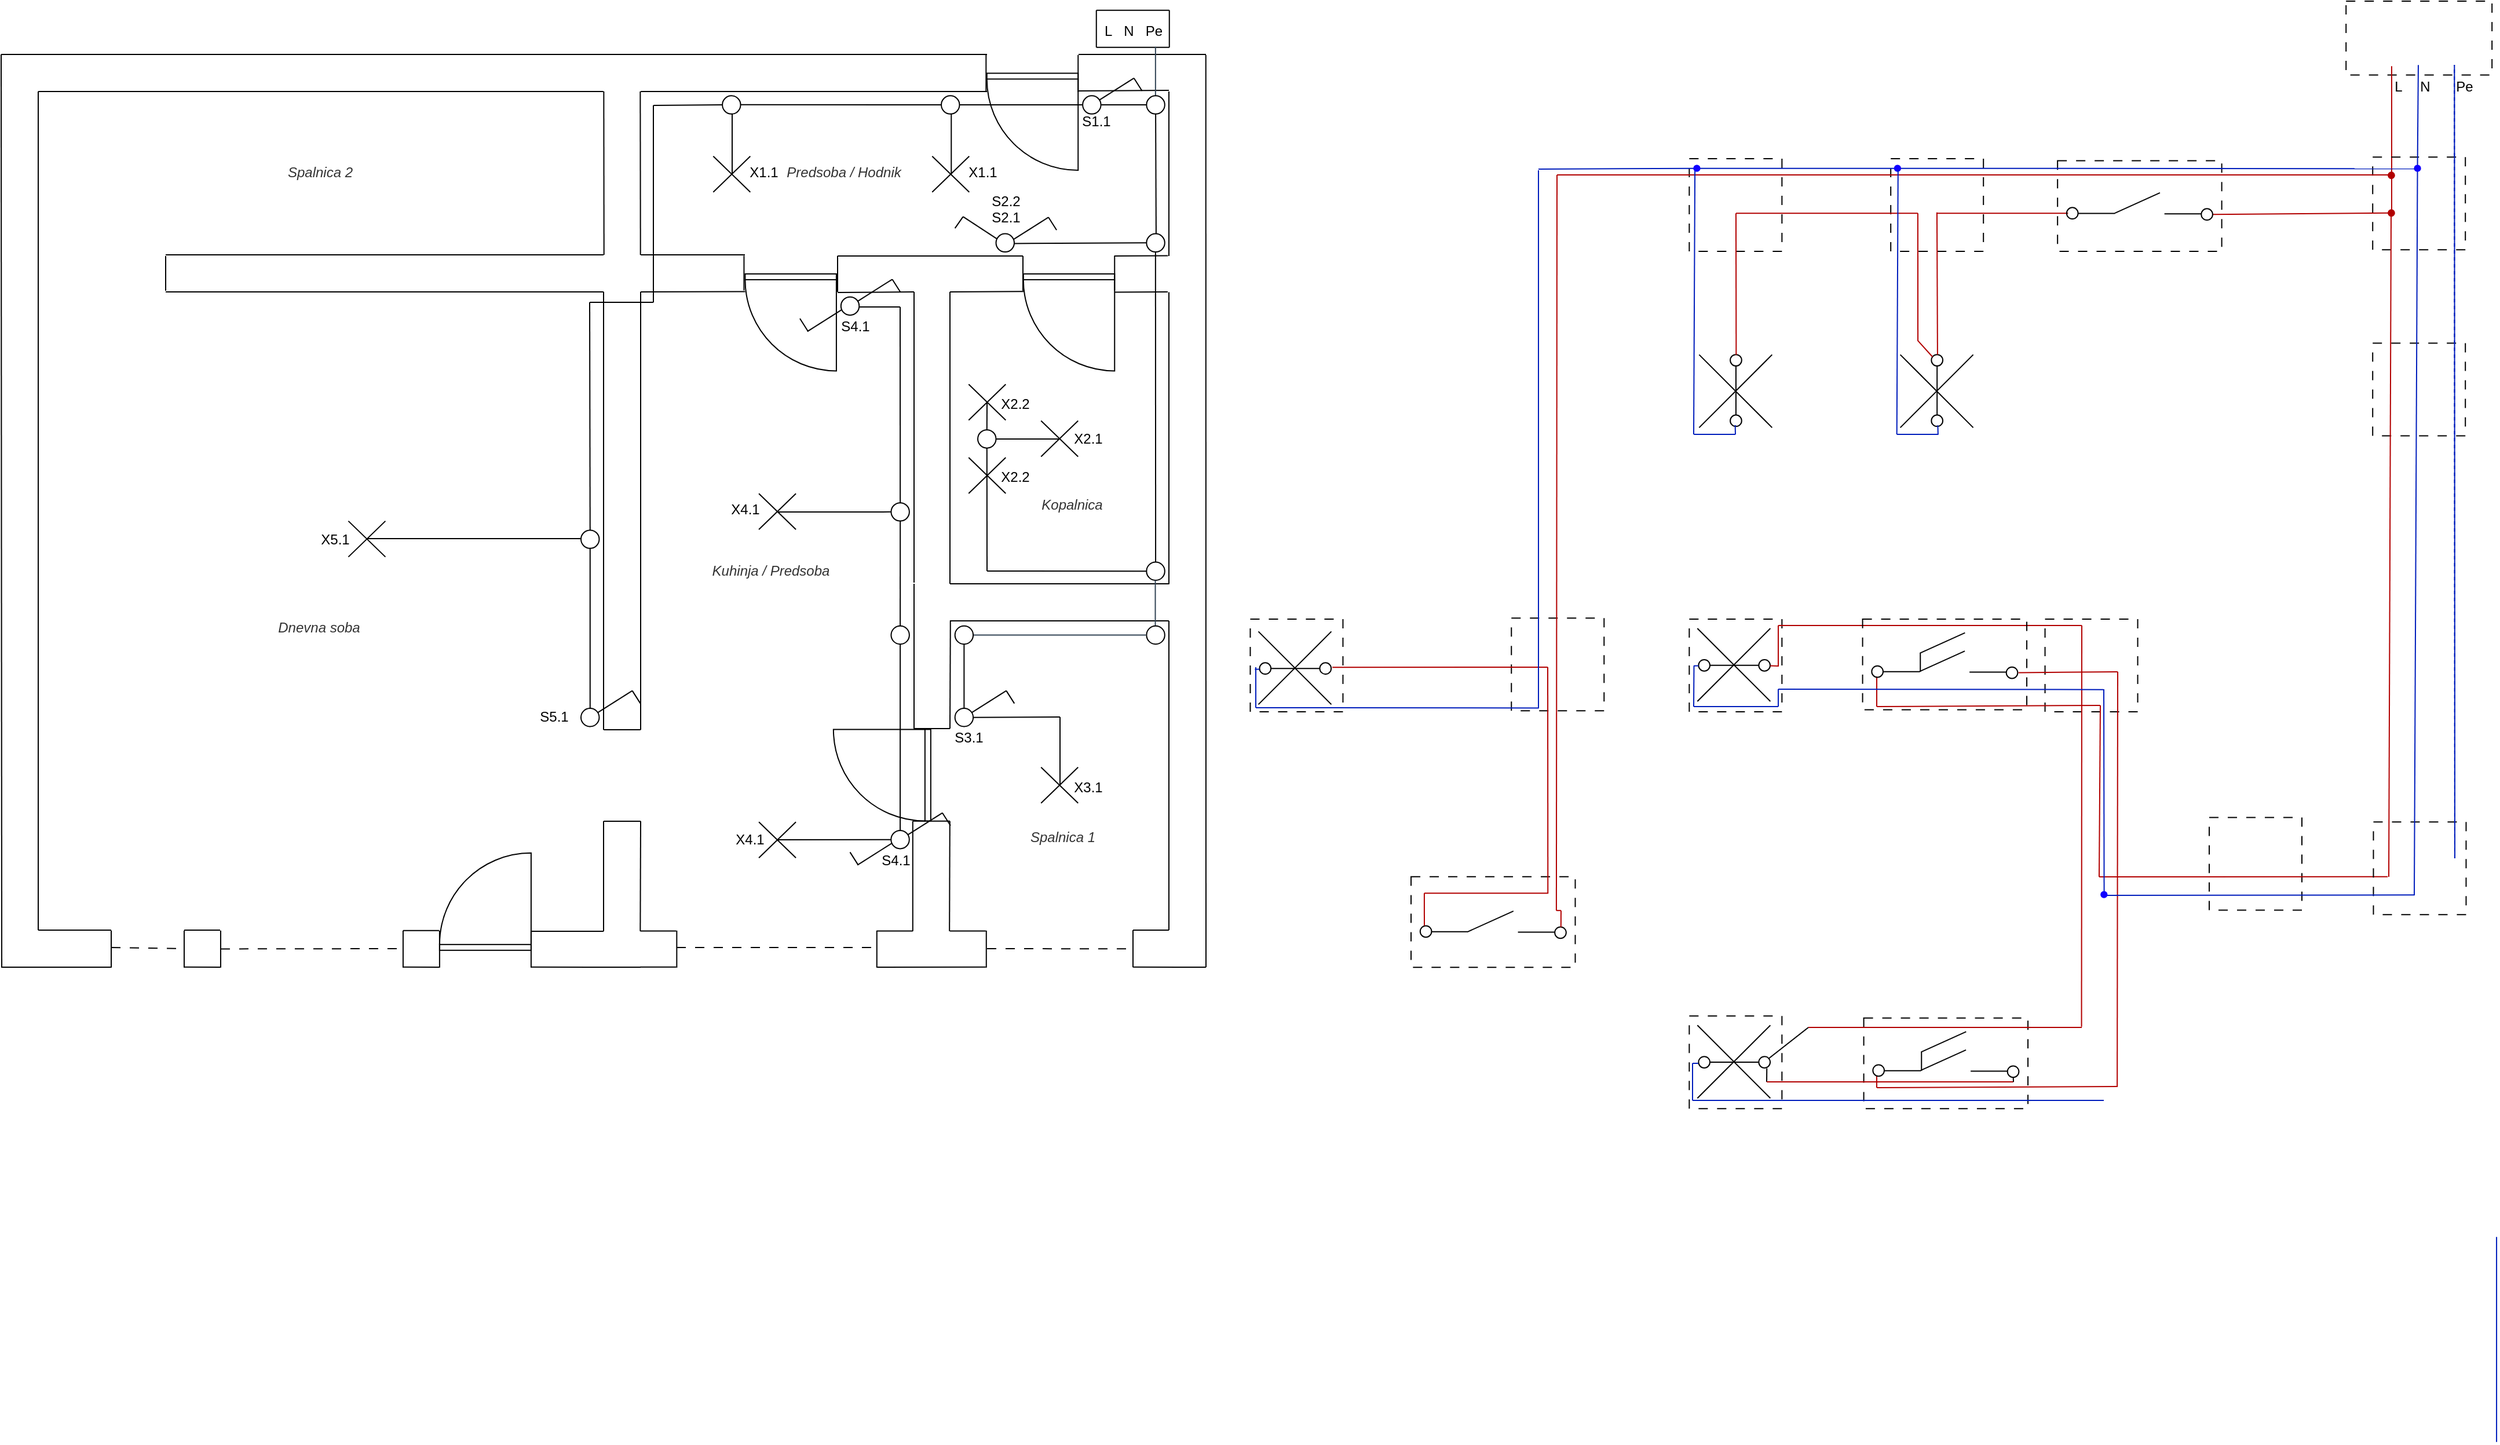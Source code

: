 <mxfile version="26.1.1">
  <diagram name="Page-1" id="tku49OuCzhKwU1QaGcV9">
    <mxGraphModel dx="494" dy="254" grid="1" gridSize="3.937" guides="0" tooltips="1" connect="0" arrows="0" fold="1" page="1" pageScale="1" pageWidth="1100" pageHeight="850" math="0" shadow="0">
      <root>
        <mxCell id="0" />
        <mxCell id="1" parent="0" />
        <mxCell id="hcu42MWMu21QGXRU8vSe-12" value="" style="whiteSpace=wrap;html=1;aspect=fixed;fillColor=none;dashed=1;dashPattern=8 8;" parent="1" vertex="1">
          <mxGeometry x="1488.184" y="136.014" width="80" height="80" as="geometry" />
        </mxCell>
        <mxCell id="xmqlbfc2DlfYGe71Y-Ob-2" value="" style="endArrow=none;html=1;rounded=0;" parent="1" edge="1">
          <mxGeometry width="50" height="50" relative="1" as="geometry">
            <mxPoint x="882" y="78" as="sourcePoint" />
            <mxPoint x="583" y="78" as="targetPoint" />
          </mxGeometry>
        </mxCell>
        <mxCell id="xmqlbfc2DlfYGe71Y-Ob-3" value="" style="endArrow=none;html=1;rounded=0;entryX=1.007;entryY=0.182;entryDx=0;entryDy=0;entryPerimeter=0;" parent="1" edge="1">
          <mxGeometry width="50" height="50" relative="1" as="geometry">
            <mxPoint x="1039" y="77" as="sourcePoint" />
            <mxPoint x="960.631" y="77.466" as="targetPoint" />
          </mxGeometry>
        </mxCell>
        <mxCell id="xmqlbfc2DlfYGe71Y-Ob-5" value="" style="verticalLabelPosition=bottom;html=1;verticalAlign=top;align=center;shape=mxgraph.floorplan.doorRight;aspect=fixed;" parent="1" vertex="1">
          <mxGeometry x="881.89" y="62.24" width="78.74" height="83.66" as="geometry" />
        </mxCell>
        <mxCell id="xmqlbfc2DlfYGe71Y-Ob-8" value="" style="endArrow=none;html=1;rounded=0;" parent="1" edge="1">
          <mxGeometry width="50" height="50" relative="1" as="geometry">
            <mxPoint x="63" y="802" as="sourcePoint" />
            <mxPoint x="63" y="78" as="targetPoint" />
          </mxGeometry>
        </mxCell>
        <mxCell id="xmqlbfc2DlfYGe71Y-Ob-9" value="" style="endArrow=none;html=1;rounded=0;" parent="1" edge="1">
          <mxGeometry width="50" height="50" relative="1" as="geometry">
            <mxPoint x="126" y="802" as="sourcePoint" />
            <mxPoint x="63" y="802" as="targetPoint" />
          </mxGeometry>
        </mxCell>
        <mxCell id="xmqlbfc2DlfYGe71Y-Ob-14" value="" style="endArrow=none;html=1;rounded=0;" parent="1" edge="1">
          <mxGeometry width="50" height="50" relative="1" as="geometry">
            <mxPoint x="188.98" y="802" as="sourcePoint" />
            <mxPoint x="220" y="802" as="targetPoint" />
          </mxGeometry>
        </mxCell>
        <mxCell id="xmqlbfc2DlfYGe71Y-Ob-15" value="" style="endArrow=none;html=1;rounded=0;" parent="1" edge="1">
          <mxGeometry width="50" height="50" relative="1" as="geometry">
            <mxPoint x="377.957" y="802.397" as="sourcePoint" />
            <mxPoint x="408.977" y="802.397" as="targetPoint" />
          </mxGeometry>
        </mxCell>
        <mxCell id="xmqlbfc2DlfYGe71Y-Ob-16" value="" style="endArrow=none;html=1;rounded=0;" parent="1" edge="1">
          <mxGeometry width="50" height="50" relative="1" as="geometry">
            <mxPoint x="488" y="803" as="sourcePoint" />
            <mxPoint x="551" y="803" as="targetPoint" />
          </mxGeometry>
        </mxCell>
        <mxCell id="xmqlbfc2DlfYGe71Y-Ob-17" value="" style="endArrow=none;html=1;rounded=0;" parent="1" edge="1">
          <mxGeometry width="50" height="50" relative="1" as="geometry">
            <mxPoint x="582.681" y="802.791" as="sourcePoint" />
            <mxPoint x="613.701" y="802.791" as="targetPoint" />
          </mxGeometry>
        </mxCell>
        <mxCell id="xmqlbfc2DlfYGe71Y-Ob-20" value="" style="endArrow=none;html=1;rounded=0;" parent="1" edge="1">
          <mxGeometry width="50" height="50" relative="1" as="geometry">
            <mxPoint x="786.895" y="802.785" as="sourcePoint" />
            <mxPoint x="817.915" y="802.785" as="targetPoint" />
          </mxGeometry>
        </mxCell>
        <mxCell id="xmqlbfc2DlfYGe71Y-Ob-21" value="" style="endArrow=none;html=1;rounded=0;" parent="1" edge="1">
          <mxGeometry width="50" height="50" relative="1" as="geometry">
            <mxPoint x="1008" y="802" as="sourcePoint" />
            <mxPoint x="1039" y="802" as="targetPoint" />
          </mxGeometry>
        </mxCell>
        <mxCell id="xmqlbfc2DlfYGe71Y-Ob-24" value="" style="verticalLabelPosition=bottom;html=1;verticalAlign=top;align=center;shape=mxgraph.floorplan.doorLeft;aspect=fixed;rotation=-180;" parent="1" vertex="1">
          <mxGeometry x="409.45" y="735.47" width="79" height="83.94" as="geometry" />
        </mxCell>
        <mxCell id="xmqlbfc2DlfYGe71Y-Ob-25" value="" style="endArrow=none;html=1;rounded=0;" parent="1" edge="1">
          <mxGeometry width="50" height="50" relative="1" as="geometry">
            <mxPoint x="849.892" y="802.792" as="sourcePoint" />
            <mxPoint x="880.912" y="802.792" as="targetPoint" />
          </mxGeometry>
        </mxCell>
        <mxCell id="xmqlbfc2DlfYGe71Y-Ob-26" value="" style="endArrow=none;html=1;rounded=0;" parent="1" edge="1">
          <mxGeometry width="50" height="50" relative="1" as="geometry">
            <mxPoint x="1039" y="220" as="sourcePoint" />
            <mxPoint x="1039" y="78" as="targetPoint" />
          </mxGeometry>
        </mxCell>
        <mxCell id="xmqlbfc2DlfYGe71Y-Ob-27" value="" style="endArrow=none;html=1;rounded=0;" parent="1" edge="1">
          <mxGeometry width="50" height="50" relative="1" as="geometry">
            <mxPoint x="882" y="46" as="sourcePoint" />
            <mxPoint x="31" y="46" as="targetPoint" />
          </mxGeometry>
        </mxCell>
        <mxCell id="xmqlbfc2DlfYGe71Y-Ob-28" value="" style="endArrow=none;html=1;rounded=0;" parent="1" edge="1">
          <mxGeometry width="50" height="50" relative="1" as="geometry">
            <mxPoint x="1071" y="46" as="sourcePoint" />
            <mxPoint x="961" y="46" as="targetPoint" />
          </mxGeometry>
        </mxCell>
        <mxCell id="xmqlbfc2DlfYGe71Y-Ob-29" value="" style="endArrow=none;html=1;rounded=0;" parent="1" edge="1">
          <mxGeometry width="50" height="50" relative="1" as="geometry">
            <mxPoint x="1071" y="834" as="sourcePoint" />
            <mxPoint x="1070.867" y="46.497" as="targetPoint" />
          </mxGeometry>
        </mxCell>
        <mxCell id="xmqlbfc2DlfYGe71Y-Ob-31" value="" style="endArrow=none;html=1;rounded=0;" parent="1" edge="1">
          <mxGeometry width="50" height="50" relative="1" as="geometry">
            <mxPoint x="31.497" y="833.487" as="sourcePoint" />
            <mxPoint x="31" y="46" as="targetPoint" />
          </mxGeometry>
        </mxCell>
        <mxCell id="xmqlbfc2DlfYGe71Y-Ob-32" value="" style="endArrow=none;html=1;rounded=0;" parent="1" edge="1">
          <mxGeometry width="50" height="50" relative="1" as="geometry">
            <mxPoint x="31" y="834" as="sourcePoint" />
            <mxPoint x="126" y="834" as="targetPoint" />
          </mxGeometry>
        </mxCell>
        <mxCell id="xmqlbfc2DlfYGe71Y-Ob-33" value="" style="endArrow=none;html=1;rounded=0;" parent="1" edge="1">
          <mxGeometry width="50" height="50" relative="1" as="geometry">
            <mxPoint x="188.977" y="833.897" as="sourcePoint" />
            <mxPoint x="220" y="834" as="targetPoint" />
          </mxGeometry>
        </mxCell>
        <mxCell id="xmqlbfc2DlfYGe71Y-Ob-34" value="" style="endArrow=none;html=1;rounded=0;" parent="1" edge="1">
          <mxGeometry width="50" height="50" relative="1" as="geometry">
            <mxPoint x="377.954" y="833.894" as="sourcePoint" />
            <mxPoint x="409" y="834" as="targetPoint" />
          </mxGeometry>
        </mxCell>
        <mxCell id="xmqlbfc2DlfYGe71Y-Ob-35" value="" style="endArrow=none;html=1;rounded=0;" parent="1" edge="1">
          <mxGeometry width="50" height="50" relative="1" as="geometry">
            <mxPoint x="488.451" y="833.891" as="sourcePoint" />
            <mxPoint x="583" y="834" as="targetPoint" />
          </mxGeometry>
        </mxCell>
        <mxCell id="xmqlbfc2DlfYGe71Y-Ob-36" value="" style="endArrow=none;html=1;rounded=0;" parent="1" edge="1">
          <mxGeometry width="50" height="50" relative="1" as="geometry">
            <mxPoint x="582.678" y="833.898" as="sourcePoint" />
            <mxPoint x="613.698" y="833.898" as="targetPoint" />
          </mxGeometry>
        </mxCell>
        <mxCell id="xmqlbfc2DlfYGe71Y-Ob-39" value="" style="endArrow=none;html=1;rounded=0;" parent="1" edge="1">
          <mxGeometry width="50" height="50" relative="1" as="geometry">
            <mxPoint x="787" y="834" as="sourcePoint" />
            <mxPoint x="880.909" y="833.899" as="targetPoint" />
          </mxGeometry>
        </mxCell>
        <mxCell id="xmqlbfc2DlfYGe71Y-Ob-40" value="" style="endArrow=none;html=1;rounded=0;" parent="1" edge="1">
          <mxGeometry width="50" height="50" relative="1" as="geometry">
            <mxPoint x="1007.877" y="833.897" as="sourcePoint" />
            <mxPoint x="1071" y="834" as="targetPoint" />
          </mxGeometry>
        </mxCell>
        <mxCell id="xmqlbfc2DlfYGe71Y-Ob-41" value="" style="endArrow=none;html=1;rounded=0;" parent="1" edge="1">
          <mxGeometry width="50" height="50" relative="1" as="geometry">
            <mxPoint x="1008" y="834" as="sourcePoint" />
            <mxPoint x="1008" y="802" as="targetPoint" />
          </mxGeometry>
        </mxCell>
        <mxCell id="xmqlbfc2DlfYGe71Y-Ob-42" value="" style="endArrow=none;html=1;rounded=0;" parent="1" edge="1">
          <mxGeometry width="50" height="50" relative="1" as="geometry">
            <mxPoint x="881.387" y="834.397" as="sourcePoint" />
            <mxPoint x="881.387" y="802.397" as="targetPoint" />
          </mxGeometry>
        </mxCell>
        <mxCell id="xmqlbfc2DlfYGe71Y-Ob-46" value="" style="endArrow=none;html=1;rounded=0;" parent="1" edge="1">
          <mxGeometry width="50" height="50" relative="1" as="geometry">
            <mxPoint x="786.895" y="834.395" as="sourcePoint" />
            <mxPoint x="786.895" y="802.395" as="targetPoint" />
          </mxGeometry>
        </mxCell>
        <mxCell id="xmqlbfc2DlfYGe71Y-Ob-49" value="" style="endArrow=none;html=1;rounded=0;" parent="1" edge="1">
          <mxGeometry width="50" height="50" relative="1" as="geometry">
            <mxPoint x="582.679" y="802.899" as="sourcePoint" />
            <mxPoint x="583" y="708" as="targetPoint" />
          </mxGeometry>
        </mxCell>
        <mxCell id="xmqlbfc2DlfYGe71Y-Ob-50" value="" style="endArrow=none;html=1;rounded=0;" parent="1" edge="1">
          <mxGeometry width="50" height="50" relative="1" as="geometry">
            <mxPoint x="550.996" y="802.906" as="sourcePoint" />
            <mxPoint x="551" y="708" as="targetPoint" />
          </mxGeometry>
        </mxCell>
        <mxCell id="xmqlbfc2DlfYGe71Y-Ob-51" value="" style="endArrow=none;html=1;rounded=0;" parent="1" edge="1">
          <mxGeometry width="50" height="50" relative="1" as="geometry">
            <mxPoint x="614.173" y="834.403" as="sourcePoint" />
            <mxPoint x="614.173" y="802.403" as="targetPoint" />
          </mxGeometry>
        </mxCell>
        <mxCell id="xmqlbfc2DlfYGe71Y-Ob-52" value="" style="endArrow=none;html=1;rounded=0;" parent="1" edge="1">
          <mxGeometry width="50" height="50" relative="1" as="geometry">
            <mxPoint x="488.45" y="834.4" as="sourcePoint" />
            <mxPoint x="488.45" y="802.4" as="targetPoint" />
          </mxGeometry>
        </mxCell>
        <mxCell id="xmqlbfc2DlfYGe71Y-Ob-53" value="" style="endArrow=none;html=1;rounded=0;" parent="1" edge="1">
          <mxGeometry width="50" height="50" relative="1" as="geometry">
            <mxPoint x="409.447" y="834.397" as="sourcePoint" />
            <mxPoint x="409.447" y="802.397" as="targetPoint" />
          </mxGeometry>
        </mxCell>
        <mxCell id="xmqlbfc2DlfYGe71Y-Ob-54" value="" style="endArrow=none;html=1;rounded=0;" parent="1" edge="1">
          <mxGeometry width="50" height="50" relative="1" as="geometry">
            <mxPoint x="377.954" y="834.404" as="sourcePoint" />
            <mxPoint x="377.954" y="802.404" as="targetPoint" />
          </mxGeometry>
        </mxCell>
        <mxCell id="xmqlbfc2DlfYGe71Y-Ob-55" value="" style="endArrow=none;html=1;rounded=0;" parent="1" edge="1">
          <mxGeometry width="50" height="50" relative="1" as="geometry">
            <mxPoint x="220.471" y="834.401" as="sourcePoint" />
            <mxPoint x="220.471" y="802.401" as="targetPoint" />
          </mxGeometry>
        </mxCell>
        <mxCell id="xmqlbfc2DlfYGe71Y-Ob-56" value="" style="endArrow=none;html=1;rounded=0;" parent="1" edge="1">
          <mxGeometry width="50" height="50" relative="1" as="geometry">
            <mxPoint x="125.988" y="834.398" as="sourcePoint" />
            <mxPoint x="125.988" y="802.398" as="targetPoint" />
          </mxGeometry>
        </mxCell>
        <mxCell id="xmqlbfc2DlfYGe71Y-Ob-57" value="" style="endArrow=none;html=1;rounded=0;" parent="1" edge="1">
          <mxGeometry width="50" height="50" relative="1" as="geometry">
            <mxPoint x="188.975" y="834.395" as="sourcePoint" />
            <mxPoint x="188.975" y="802.395" as="targetPoint" />
          </mxGeometry>
        </mxCell>
        <mxCell id="xmqlbfc2DlfYGe71Y-Ob-58" value="" style="endArrow=none;html=1;rounded=0;" parent="1" edge="1">
          <mxGeometry width="50" height="50" relative="1" as="geometry">
            <mxPoint x="881.172" y="78.492" as="sourcePoint" />
            <mxPoint x="881.172" y="46.492" as="targetPoint" />
          </mxGeometry>
        </mxCell>
        <mxCell id="xmqlbfc2DlfYGe71Y-Ob-59" value="" style="endArrow=none;html=1;rounded=0;" parent="1" edge="1">
          <mxGeometry width="50" height="50" relative="1" as="geometry">
            <mxPoint x="960.629" y="78.499" as="sourcePoint" />
            <mxPoint x="960.629" y="46.499" as="targetPoint" />
          </mxGeometry>
        </mxCell>
        <mxCell id="xmqlbfc2DlfYGe71Y-Ob-60" value="" style="endArrow=none;html=1;rounded=0;" parent="1" edge="1">
          <mxGeometry width="50" height="50" relative="1" as="geometry">
            <mxPoint x="1039" y="503.41" as="sourcePoint" />
            <mxPoint x="1039" y="251.22" as="targetPoint" />
          </mxGeometry>
        </mxCell>
        <mxCell id="xmqlbfc2DlfYGe71Y-Ob-61" value="" style="endArrow=none;html=1;rounded=0;" parent="1" edge="1">
          <mxGeometry width="50" height="50" relative="1" as="geometry">
            <mxPoint x="1039" y="802" as="sourcePoint" />
            <mxPoint x="1039" y="535" as="targetPoint" />
          </mxGeometry>
        </mxCell>
        <mxCell id="xmqlbfc2DlfYGe71Y-Ob-64" value="" style="verticalLabelPosition=bottom;html=1;verticalAlign=top;align=center;shape=mxgraph.floorplan.doorRight;aspect=fixed;" parent="1" vertex="1">
          <mxGeometry x="673.227" y="235.467" width="78.74" height="83.66" as="geometry" />
        </mxCell>
        <mxCell id="xmqlbfc2DlfYGe71Y-Ob-66" value="" style="endArrow=none;html=1;rounded=0;dashed=1;dashPattern=8 8;" parent="1" edge="1">
          <mxGeometry width="50" height="50" relative="1" as="geometry">
            <mxPoint x="126" y="817" as="sourcePoint" />
            <mxPoint x="189" y="818" as="targetPoint" />
          </mxGeometry>
        </mxCell>
        <mxCell id="xmqlbfc2DlfYGe71Y-Ob-68" value="" style="endArrow=none;html=1;rounded=0;dashed=1;dashPattern=8 8;" parent="1" edge="1">
          <mxGeometry width="50" height="50" relative="1" as="geometry">
            <mxPoint x="614" y="817" as="sourcePoint" />
            <mxPoint x="787" y="817" as="targetPoint" />
          </mxGeometry>
        </mxCell>
        <mxCell id="xmqlbfc2DlfYGe71Y-Ob-69" value="" style="endArrow=none;html=1;rounded=0;dashed=1;dashPattern=8 8;" parent="1" edge="1">
          <mxGeometry width="50" height="50" relative="1" as="geometry">
            <mxPoint x="882" y="818" as="sourcePoint" />
            <mxPoint x="1009.147" y="818.147" as="targetPoint" />
          </mxGeometry>
        </mxCell>
        <mxCell id="xmqlbfc2DlfYGe71Y-Ob-70" value="" style="endArrow=none;html=1;rounded=0;dashed=1;dashPattern=8 8;" parent="1" edge="1">
          <mxGeometry width="50" height="50" relative="1" as="geometry">
            <mxPoint x="220.474" y="818.214" as="sourcePoint" />
            <mxPoint x="378" y="818" as="targetPoint" />
          </mxGeometry>
        </mxCell>
        <mxCell id="xmqlbfc2DlfYGe71Y-Ob-71" value="" style="endArrow=none;html=1;rounded=0;" parent="1" edge="1">
          <mxGeometry width="50" height="50" relative="1" as="geometry">
            <mxPoint x="551" y="708" as="sourcePoint" />
            <mxPoint x="583" y="708" as="targetPoint" />
          </mxGeometry>
        </mxCell>
        <mxCell id="xmqlbfc2DlfYGe71Y-Ob-78" value="" style="endArrow=none;html=1;rounded=0;" parent="1" edge="1">
          <mxGeometry width="50" height="50" relative="1" as="geometry">
            <mxPoint x="849.583" y="802.813" as="sourcePoint" />
            <mxPoint x="849.904" y="707.914" as="targetPoint" />
          </mxGeometry>
        </mxCell>
        <mxCell id="xmqlbfc2DlfYGe71Y-Ob-79" value="" style="endArrow=none;html=1;rounded=0;" parent="1" edge="1">
          <mxGeometry width="50" height="50" relative="1" as="geometry">
            <mxPoint x="817.9" y="802.82" as="sourcePoint" />
            <mxPoint x="817.904" y="707.914" as="targetPoint" />
          </mxGeometry>
        </mxCell>
        <mxCell id="xmqlbfc2DlfYGe71Y-Ob-80" value="" style="endArrow=none;html=1;rounded=0;" parent="1" edge="1">
          <mxGeometry width="50" height="50" relative="1" as="geometry">
            <mxPoint x="817.904" y="707.914" as="sourcePoint" />
            <mxPoint x="849.904" y="707.914" as="targetPoint" />
          </mxGeometry>
        </mxCell>
        <mxCell id="ck6R9Khf7Q6aw8fofzaR-2" value="" style="endArrow=none;html=1;rounded=0;exitX=1;exitY=0.047;exitDx=0;exitDy=0;exitPerimeter=0;" parent="1" edge="1">
          <mxGeometry width="50" height="50" relative="1" as="geometry">
            <mxPoint x="752.964" y="220.004" as="sourcePoint" />
            <mxPoint x="913" y="220" as="targetPoint" />
          </mxGeometry>
        </mxCell>
        <mxCell id="ck6R9Khf7Q6aw8fofzaR-3" value="" style="endArrow=none;html=1;rounded=0;" parent="1" edge="1">
          <mxGeometry width="50" height="50" relative="1" as="geometry">
            <mxPoint x="753" y="251" as="sourcePoint" />
            <mxPoint x="753" y="220" as="targetPoint" />
          </mxGeometry>
        </mxCell>
        <mxCell id="ck6R9Khf7Q6aw8fofzaR-6" value="" style="endArrow=none;html=1;rounded=0;exitX=-0.004;exitY=0.172;exitDx=0;exitDy=0;exitPerimeter=0;" parent="1" source="ck6R9Khf7Q6aw8fofzaR-9" edge="1">
          <mxGeometry width="50" height="50" relative="1" as="geometry">
            <mxPoint x="819" y="625" as="sourcePoint" />
            <mxPoint x="819" y="503" as="targetPoint" />
          </mxGeometry>
        </mxCell>
        <mxCell id="ck6R9Khf7Q6aw8fofzaR-7" value="" style="endArrow=none;html=1;rounded=0;" parent="1" edge="1">
          <mxGeometry width="50" height="50" relative="1" as="geometry">
            <mxPoint x="850" y="535" as="sourcePoint" />
            <mxPoint x="1039" y="535" as="targetPoint" />
          </mxGeometry>
        </mxCell>
        <mxCell id="ck6R9Khf7Q6aw8fofzaR-8" value="" style="endArrow=none;html=1;rounded=0;" parent="1" edge="1">
          <mxGeometry width="50" height="50" relative="1" as="geometry">
            <mxPoint x="850" y="628" as="sourcePoint" />
            <mxPoint x="850.397" y="534.687" as="targetPoint" />
          </mxGeometry>
        </mxCell>
        <mxCell id="ck6R9Khf7Q6aw8fofzaR-9" value="" style="verticalLabelPosition=bottom;html=1;verticalAlign=top;align=center;shape=mxgraph.floorplan.doorLeft;aspect=fixed;rotation=90;" parent="1" vertex="1">
          <mxGeometry x="751.967" y="626.237" width="79" height="83.94" as="geometry" />
        </mxCell>
        <mxCell id="ck6R9Khf7Q6aw8fofzaR-10" value="" style="endArrow=none;html=1;rounded=0;" parent="1" edge="1">
          <mxGeometry width="50" height="50" relative="1" as="geometry">
            <mxPoint x="819" y="628" as="sourcePoint" />
            <mxPoint x="850" y="628" as="targetPoint" />
          </mxGeometry>
        </mxCell>
        <mxCell id="ck6R9Khf7Q6aw8fofzaR-11" value="" style="endArrow=none;html=1;rounded=0;" parent="1" edge="1">
          <mxGeometry width="50" height="50" relative="1" as="geometry">
            <mxPoint x="850" y="503" as="sourcePoint" />
            <mxPoint x="1039" y="503" as="targetPoint" />
          </mxGeometry>
        </mxCell>
        <mxCell id="ck6R9Khf7Q6aw8fofzaR-12" value="" style="endArrow=none;html=1;rounded=0;" parent="1" edge="1">
          <mxGeometry width="50" height="50" relative="1" as="geometry">
            <mxPoint x="819" y="502" as="sourcePoint" />
            <mxPoint x="819" y="251" as="targetPoint" />
          </mxGeometry>
        </mxCell>
        <mxCell id="ck6R9Khf7Q6aw8fofzaR-13" value="" style="endArrow=none;html=1;rounded=0;" parent="1" edge="1">
          <mxGeometry width="50" height="50" relative="1" as="geometry">
            <mxPoint x="850" y="503" as="sourcePoint" />
            <mxPoint x="850" y="251" as="targetPoint" />
          </mxGeometry>
        </mxCell>
        <mxCell id="ck6R9Khf7Q6aw8fofzaR-14" value="" style="endArrow=none;html=1;rounded=0;exitX=1.014;exitY=0.192;exitDx=0;exitDy=0;exitPerimeter=0;" parent="1" source="xmqlbfc2DlfYGe71Y-Ob-64" edge="1">
          <mxGeometry width="50" height="50" relative="1" as="geometry">
            <mxPoint x="752" y="254" as="sourcePoint" />
            <mxPoint x="819" y="251" as="targetPoint" />
          </mxGeometry>
        </mxCell>
        <mxCell id="ck6R9Khf7Q6aw8fofzaR-15" value="" style="endArrow=none;html=1;rounded=0;" parent="1" edge="1">
          <mxGeometry width="50" height="50" relative="1" as="geometry">
            <mxPoint x="992" y="220" as="sourcePoint" />
            <mxPoint x="1038.19" y="219.72" as="targetPoint" />
          </mxGeometry>
        </mxCell>
        <mxCell id="ck6R9Khf7Q6aw8fofzaR-16" value="" style="verticalLabelPosition=bottom;html=1;verticalAlign=top;align=center;shape=mxgraph.floorplan.doorRight;aspect=fixed;" parent="1" vertex="1">
          <mxGeometry x="913.387" y="235.467" width="78.74" height="83.66" as="geometry" />
        </mxCell>
        <mxCell id="ck6R9Khf7Q6aw8fofzaR-17" value="" style="endArrow=none;html=1;rounded=0;exitX=1.002;exitY=0.188;exitDx=0;exitDy=0;exitPerimeter=0;" parent="1" source="ck6R9Khf7Q6aw8fofzaR-16" edge="1">
          <mxGeometry width="50" height="50" relative="1" as="geometry">
            <mxPoint x="988" y="301" as="sourcePoint" />
            <mxPoint x="1038" y="251" as="targetPoint" />
          </mxGeometry>
        </mxCell>
        <mxCell id="ck6R9Khf7Q6aw8fofzaR-18" value="" style="endArrow=none;html=1;rounded=0;entryX=0.004;entryY=0.181;entryDx=0;entryDy=0;entryPerimeter=0;" parent="1" target="ck6R9Khf7Q6aw8fofzaR-16" edge="1">
          <mxGeometry width="50" height="50" relative="1" as="geometry">
            <mxPoint x="850" y="251" as="sourcePoint" />
            <mxPoint x="900" y="200" as="targetPoint" />
          </mxGeometry>
        </mxCell>
        <mxCell id="ck6R9Khf7Q6aw8fofzaR-19" value="" style="endArrow=none;html=1;rounded=0;" parent="1" edge="1">
          <mxGeometry width="50" height="50" relative="1" as="geometry">
            <mxPoint x="913" y="250" as="sourcePoint" />
            <mxPoint x="913" y="220" as="targetPoint" />
          </mxGeometry>
        </mxCell>
        <mxCell id="ck6R9Khf7Q6aw8fofzaR-20" value="" style="endArrow=none;html=1;rounded=0;" parent="1" edge="1">
          <mxGeometry width="50" height="50" relative="1" as="geometry">
            <mxPoint x="992.127" y="249.727" as="sourcePoint" />
            <mxPoint x="992.127" y="219.727" as="targetPoint" />
          </mxGeometry>
        </mxCell>
        <mxCell id="ck6R9Khf7Q6aw8fofzaR-28" value="" style="endArrow=none;html=1;rounded=0;" parent="1" edge="1">
          <mxGeometry width="50" height="50" relative="1" as="geometry">
            <mxPoint x="551" y="629" as="sourcePoint" />
            <mxPoint x="551" y="251" as="targetPoint" />
          </mxGeometry>
        </mxCell>
        <mxCell id="ck6R9Khf7Q6aw8fofzaR-29" value="" style="endArrow=none;html=1;rounded=0;" parent="1" edge="1">
          <mxGeometry width="50" height="50" relative="1" as="geometry">
            <mxPoint x="583" y="629" as="sourcePoint" />
            <mxPoint x="583" y="251" as="targetPoint" />
          </mxGeometry>
        </mxCell>
        <mxCell id="ck6R9Khf7Q6aw8fofzaR-30" value="" style="endArrow=none;html=1;rounded=0;" parent="1" edge="1">
          <mxGeometry width="50" height="50" relative="1" as="geometry">
            <mxPoint x="173" y="251" as="sourcePoint" />
            <mxPoint x="551" y="251" as="targetPoint" />
          </mxGeometry>
        </mxCell>
        <mxCell id="ck6R9Khf7Q6aw8fofzaR-31" value="" style="endArrow=none;html=1;rounded=0;entryX=0.004;entryY=0.181;entryDx=0;entryDy=0;entryPerimeter=0;" parent="1" edge="1">
          <mxGeometry width="50" height="50" relative="1" as="geometry">
            <mxPoint x="583" y="251" as="sourcePoint" />
            <mxPoint x="673.227" y="250.727" as="targetPoint" />
          </mxGeometry>
        </mxCell>
        <mxCell id="ck6R9Khf7Q6aw8fofzaR-32" value="" style="endArrow=none;html=1;rounded=0;" parent="1" edge="1">
          <mxGeometry width="50" height="50" relative="1" as="geometry">
            <mxPoint x="672.227" y="249.727" as="sourcePoint" />
            <mxPoint x="672.227" y="219.727" as="targetPoint" />
          </mxGeometry>
        </mxCell>
        <mxCell id="ck6R9Khf7Q6aw8fofzaR-33" value="" style="endArrow=none;html=1;rounded=0;" parent="1" edge="1">
          <mxGeometry width="50" height="50" relative="1" as="geometry">
            <mxPoint x="551" y="629" as="sourcePoint" />
            <mxPoint x="583" y="629" as="targetPoint" />
          </mxGeometry>
        </mxCell>
        <mxCell id="ck6R9Khf7Q6aw8fofzaR-34" value="" style="endArrow=none;html=1;rounded=0;" parent="1" edge="1">
          <mxGeometry width="50" height="50" relative="1" as="geometry">
            <mxPoint x="173" y="250" as="sourcePoint" />
            <mxPoint x="173" y="220" as="targetPoint" />
          </mxGeometry>
        </mxCell>
        <mxCell id="ck6R9Khf7Q6aw8fofzaR-35" value="" style="endArrow=none;html=1;rounded=0;" parent="1" edge="1">
          <mxGeometry width="50" height="50" relative="1" as="geometry">
            <mxPoint x="173" y="219" as="sourcePoint" />
            <mxPoint x="551" y="219" as="targetPoint" />
          </mxGeometry>
        </mxCell>
        <mxCell id="ck6R9Khf7Q6aw8fofzaR-36" value="" style="endArrow=none;html=1;rounded=0;" parent="1" edge="1">
          <mxGeometry width="50" height="50" relative="1" as="geometry">
            <mxPoint x="582.86" y="219" as="sourcePoint" />
            <mxPoint x="582.68" y="78" as="targetPoint" />
          </mxGeometry>
        </mxCell>
        <mxCell id="ck6R9Khf7Q6aw8fofzaR-37" value="" style="endArrow=none;html=1;rounded=0;" parent="1" edge="1">
          <mxGeometry width="50" height="50" relative="1" as="geometry">
            <mxPoint x="551.357" y="218.987" as="sourcePoint" />
            <mxPoint x="551.177" y="77.987" as="targetPoint" />
          </mxGeometry>
        </mxCell>
        <mxCell id="ck6R9Khf7Q6aw8fofzaR-38" value="" style="endArrow=none;html=1;rounded=0;" parent="1" edge="1">
          <mxGeometry width="50" height="50" relative="1" as="geometry">
            <mxPoint x="583" y="219" as="sourcePoint" />
            <mxPoint x="673" y="219" as="targetPoint" />
          </mxGeometry>
        </mxCell>
        <mxCell id="ck6R9Khf7Q6aw8fofzaR-39" value="" style="endArrow=none;html=1;rounded=0;" parent="1" edge="1">
          <mxGeometry width="50" height="50" relative="1" as="geometry">
            <mxPoint x="550.967" y="77.987" as="sourcePoint" />
            <mxPoint x="63" y="78" as="targetPoint" />
          </mxGeometry>
        </mxCell>
        <mxCell id="ck6R9Khf7Q6aw8fofzaR-43" value="" style="endArrow=none;html=1;rounded=0;" parent="1" edge="1">
          <mxGeometry width="50" height="50" relative="1" as="geometry">
            <mxPoint x="976.38" y="7.87" as="sourcePoint" />
            <mxPoint x="1039.38" y="7.87" as="targetPoint" />
          </mxGeometry>
        </mxCell>
        <mxCell id="ck6R9Khf7Q6aw8fofzaR-44" value="" style="endArrow=none;html=1;rounded=0;" parent="1" edge="1">
          <mxGeometry width="50" height="50" relative="1" as="geometry">
            <mxPoint x="976.38" y="39.87" as="sourcePoint" />
            <mxPoint x="1039.38" y="39.87" as="targetPoint" />
          </mxGeometry>
        </mxCell>
        <mxCell id="ck6R9Khf7Q6aw8fofzaR-45" value="" style="endArrow=none;html=1;rounded=0;" parent="1" edge="1">
          <mxGeometry width="50" height="50" relative="1" as="geometry">
            <mxPoint x="976.38" y="39.87" as="sourcePoint" />
            <mxPoint x="976.38" y="7.87" as="targetPoint" />
          </mxGeometry>
        </mxCell>
        <mxCell id="ck6R9Khf7Q6aw8fofzaR-46" value="" style="endArrow=none;html=1;rounded=0;" parent="1" edge="1">
          <mxGeometry width="50" height="50" relative="1" as="geometry">
            <mxPoint x="1039.38" y="39.87" as="sourcePoint" />
            <mxPoint x="1039.38" y="7.87" as="targetPoint" />
          </mxGeometry>
        </mxCell>
        <mxCell id="ck6R9Khf7Q6aw8fofzaR-47" value="L&amp;nbsp; &amp;nbsp;N&amp;nbsp; &amp;nbsp;Pe" style="text;html=1;align=center;verticalAlign=middle;resizable=0;points=[];autosize=1;strokeColor=none;fillColor=none;" parent="1" vertex="1">
          <mxGeometry x="972.187" y="11.811" width="70.866" height="27.559" as="geometry" />
        </mxCell>
        <mxCell id="ck6R9Khf7Q6aw8fofzaR-53" value="" style="endArrow=none;html=1;rounded=0;fillColor=#647687;strokeColor=#314354;" parent="1" edge="1">
          <mxGeometry width="50" height="50" relative="1" as="geometry">
            <mxPoint x="1027.43" y="86.37" as="sourcePoint" />
            <mxPoint x="1027.43" y="39.37" as="targetPoint" />
          </mxGeometry>
        </mxCell>
        <mxCell id="ck6R9Khf7Q6aw8fofzaR-54" value="" style="ellipse;whiteSpace=wrap;html=1;aspect=fixed;" parent="1" vertex="1">
          <mxGeometry x="1019.68" y="81.68" width="15.74" height="15.74" as="geometry" />
        </mxCell>
        <mxCell id="ck6R9Khf7Q6aw8fofzaR-56" value="" style="endArrow=none;html=1;rounded=0;entryX=0.5;entryY=1;entryDx=0;entryDy=0;" parent="1" target="ck6R9Khf7Q6aw8fofzaR-54" edge="1">
          <mxGeometry width="50" height="50" relative="1" as="geometry">
            <mxPoint x="1028" y="213" as="sourcePoint" />
            <mxPoint x="1027.497" y="97.417" as="targetPoint" />
          </mxGeometry>
        </mxCell>
        <mxCell id="ck6R9Khf7Q6aw8fofzaR-57" value="" style="ellipse;whiteSpace=wrap;html=1;aspect=fixed;" parent="1" vertex="1">
          <mxGeometry x="1019.677" y="200.787" width="15.74" height="15.74" as="geometry" />
        </mxCell>
        <mxCell id="ck6R9Khf7Q6aw8fofzaR-60" value="" style="endArrow=none;html=1;rounded=0;" parent="1" source="ck6R9Khf7Q6aw8fofzaR-61" edge="1">
          <mxGeometry width="50" height="50" relative="1" as="geometry">
            <mxPoint x="1027" y="492" as="sourcePoint" />
            <mxPoint x="1027.437" y="216.527" as="targetPoint" />
          </mxGeometry>
        </mxCell>
        <mxCell id="ck6R9Khf7Q6aw8fofzaR-62" value="" style="endArrow=none;html=1;rounded=0;" parent="1" target="ck6R9Khf7Q6aw8fofzaR-61" edge="1">
          <mxGeometry width="50" height="50" relative="1" as="geometry">
            <mxPoint x="1027" y="492" as="sourcePoint" />
            <mxPoint x="1027.437" y="216.527" as="targetPoint" />
          </mxGeometry>
        </mxCell>
        <mxCell id="ck6R9Khf7Q6aw8fofzaR-61" value="" style="ellipse;whiteSpace=wrap;html=1;aspect=fixed;" parent="1" vertex="1">
          <mxGeometry x="1019.674" y="484.254" width="15.74" height="15.74" as="geometry" />
        </mxCell>
        <mxCell id="ck6R9Khf7Q6aw8fofzaR-63" value="" style="endArrow=none;html=1;rounded=0;fillColor=#647687;strokeColor=#314354;" parent="1" edge="1">
          <mxGeometry width="50" height="50" relative="1" as="geometry">
            <mxPoint x="1027.267" y="546.997" as="sourcePoint" />
            <mxPoint x="1027.267" y="499.997" as="targetPoint" />
          </mxGeometry>
        </mxCell>
        <mxCell id="ck6R9Khf7Q6aw8fofzaR-64" value="" style="ellipse;whiteSpace=wrap;html=1;aspect=fixed;" parent="1" vertex="1">
          <mxGeometry x="1019.681" y="539.371" width="15.74" height="15.74" as="geometry" />
        </mxCell>
        <mxCell id="ck6R9Khf7Q6aw8fofzaR-65" value="" style="endArrow=none;html=1;rounded=0;fillColor=#647687;strokeColor=#314354;" parent="1" source="ck6R9Khf7Q6aw8fofzaR-67" edge="1">
          <mxGeometry width="50" height="50" relative="1" as="geometry">
            <mxPoint x="858" y="547" as="sourcePoint" />
            <mxPoint x="1019.114" y="547.244" as="targetPoint" />
          </mxGeometry>
        </mxCell>
        <mxCell id="ck6R9Khf7Q6aw8fofzaR-68" value="" style="endArrow=none;html=1;rounded=0;fillColor=#647687;strokeColor=#314354;" parent="1" target="ck6R9Khf7Q6aw8fofzaR-67" edge="1">
          <mxGeometry width="50" height="50" relative="1" as="geometry">
            <mxPoint x="858" y="547" as="sourcePoint" />
            <mxPoint x="1019.114" y="547.244" as="targetPoint" />
          </mxGeometry>
        </mxCell>
        <mxCell id="ck6R9Khf7Q6aw8fofzaR-67" value="" style="ellipse;whiteSpace=wrap;html=1;aspect=fixed;" parent="1" vertex="1">
          <mxGeometry x="854.328" y="539.368" width="15.74" height="15.74" as="geometry" />
        </mxCell>
        <mxCell id="ck6R9Khf7Q6aw8fofzaR-70" value="" style="endArrow=none;html=1;rounded=0;" parent="1" edge="1">
          <mxGeometry width="50" height="50" relative="1" as="geometry">
            <mxPoint x="928.63" y="692.42" as="sourcePoint" />
            <mxPoint x="960.63" y="661.42" as="targetPoint" />
          </mxGeometry>
        </mxCell>
        <mxCell id="ck6R9Khf7Q6aw8fofzaR-71" value="" style="endArrow=none;html=1;rounded=0;" parent="1" edge="1">
          <mxGeometry width="50" height="50" relative="1" as="geometry">
            <mxPoint x="928.63" y="661.42" as="sourcePoint" />
            <mxPoint x="960.63" y="692.42" as="targetPoint" />
          </mxGeometry>
        </mxCell>
        <mxCell id="ck6R9Khf7Q6aw8fofzaR-72" value="" style="endArrow=none;html=1;rounded=0;" parent="1" edge="1">
          <mxGeometry width="50" height="50" relative="1" as="geometry">
            <mxPoint x="928.627" y="393.207" as="sourcePoint" />
            <mxPoint x="960.627" y="362.207" as="targetPoint" />
          </mxGeometry>
        </mxCell>
        <mxCell id="ck6R9Khf7Q6aw8fofzaR-73" value="" style="endArrow=none;html=1;rounded=0;" parent="1" edge="1">
          <mxGeometry width="50" height="50" relative="1" as="geometry">
            <mxPoint x="928.627" y="362.207" as="sourcePoint" />
            <mxPoint x="960.627" y="393.207" as="targetPoint" />
          </mxGeometry>
        </mxCell>
        <mxCell id="ck6R9Khf7Q6aw8fofzaR-76" value="" style="endArrow=none;html=1;rounded=0;" parent="1" edge="1">
          <mxGeometry width="50" height="50" relative="1" as="geometry">
            <mxPoint x="866.141" y="361.711" as="sourcePoint" />
            <mxPoint x="898.141" y="330.711" as="targetPoint" />
          </mxGeometry>
        </mxCell>
        <mxCell id="ck6R9Khf7Q6aw8fofzaR-77" value="" style="endArrow=none;html=1;rounded=0;" parent="1" edge="1">
          <mxGeometry width="50" height="50" relative="1" as="geometry">
            <mxPoint x="866.141" y="330.711" as="sourcePoint" />
            <mxPoint x="898.141" y="361.711" as="targetPoint" />
          </mxGeometry>
        </mxCell>
        <mxCell id="ck6R9Khf7Q6aw8fofzaR-82" value="" style="endArrow=none;html=1;rounded=0;" parent="1" edge="1">
          <mxGeometry width="50" height="50" relative="1" as="geometry">
            <mxPoint x="866.142" y="425.002" as="sourcePoint" />
            <mxPoint x="898.142" y="394.002" as="targetPoint" />
          </mxGeometry>
        </mxCell>
        <mxCell id="ck6R9Khf7Q6aw8fofzaR-83" value="" style="endArrow=none;html=1;rounded=0;" parent="1" edge="1">
          <mxGeometry width="50" height="50" relative="1" as="geometry">
            <mxPoint x="866.142" y="394.002" as="sourcePoint" />
            <mxPoint x="898.142" y="425.002" as="targetPoint" />
          </mxGeometry>
        </mxCell>
        <mxCell id="ck6R9Khf7Q6aw8fofzaR-84" value="" style="endArrow=none;html=1;rounded=0;" parent="1" edge="1">
          <mxGeometry width="50" height="50" relative="1" as="geometry">
            <mxPoint x="685.039" y="739.659" as="sourcePoint" />
            <mxPoint x="717.039" y="708.659" as="targetPoint" />
          </mxGeometry>
        </mxCell>
        <mxCell id="ck6R9Khf7Q6aw8fofzaR-85" value="" style="endArrow=none;html=1;rounded=0;" parent="1" edge="1">
          <mxGeometry width="50" height="50" relative="1" as="geometry">
            <mxPoint x="685.039" y="708.659" as="sourcePoint" />
            <mxPoint x="717.039" y="739.659" as="targetPoint" />
          </mxGeometry>
        </mxCell>
        <mxCell id="ck6R9Khf7Q6aw8fofzaR-89" value="" style="endArrow=none;html=1;rounded=0;" parent="1" edge="1">
          <mxGeometry width="50" height="50" relative="1" as="geometry">
            <mxPoint x="685.036" y="456.166" as="sourcePoint" />
            <mxPoint x="717.036" y="425.166" as="targetPoint" />
          </mxGeometry>
        </mxCell>
        <mxCell id="ck6R9Khf7Q6aw8fofzaR-90" value="" style="endArrow=none;html=1;rounded=0;" parent="1" edge="1">
          <mxGeometry width="50" height="50" relative="1" as="geometry">
            <mxPoint x="685.036" y="425.166" as="sourcePoint" />
            <mxPoint x="717.036" y="456.166" as="targetPoint" />
          </mxGeometry>
        </mxCell>
        <mxCell id="ck6R9Khf7Q6aw8fofzaR-91" value="" style="endArrow=none;html=1;rounded=0;" parent="1" edge="1">
          <mxGeometry width="50" height="50" relative="1" as="geometry">
            <mxPoint x="330.707" y="479.807" as="sourcePoint" />
            <mxPoint x="362.707" y="448.807" as="targetPoint" />
          </mxGeometry>
        </mxCell>
        <mxCell id="ck6R9Khf7Q6aw8fofzaR-92" value="" style="endArrow=none;html=1;rounded=0;" parent="1" edge="1">
          <mxGeometry width="50" height="50" relative="1" as="geometry">
            <mxPoint x="330.707" y="448.807" as="sourcePoint" />
            <mxPoint x="362.707" y="479.807" as="targetPoint" />
          </mxGeometry>
        </mxCell>
        <mxCell id="ck6R9Khf7Q6aw8fofzaR-95" value="" style="endArrow=none;html=1;rounded=0;" parent="1" edge="1">
          <mxGeometry width="50" height="50" relative="1" as="geometry">
            <mxPoint x="645.671" y="164.861" as="sourcePoint" />
            <mxPoint x="677.671" y="133.861" as="targetPoint" />
          </mxGeometry>
        </mxCell>
        <mxCell id="ck6R9Khf7Q6aw8fofzaR-96" value="" style="endArrow=none;html=1;rounded=0;" parent="1" edge="1">
          <mxGeometry width="50" height="50" relative="1" as="geometry">
            <mxPoint x="645.671" y="133.861" as="sourcePoint" />
            <mxPoint x="677.671" y="164.861" as="targetPoint" />
          </mxGeometry>
        </mxCell>
        <mxCell id="ck6R9Khf7Q6aw8fofzaR-97" value="" style="endArrow=none;html=1;rounded=0;" parent="1" edge="1">
          <mxGeometry width="50" height="50" relative="1" as="geometry">
            <mxPoint x="834.648" y="164.858" as="sourcePoint" />
            <mxPoint x="866.648" y="133.858" as="targetPoint" />
          </mxGeometry>
        </mxCell>
        <mxCell id="ck6R9Khf7Q6aw8fofzaR-98" value="" style="endArrow=none;html=1;rounded=0;" parent="1" edge="1">
          <mxGeometry width="50" height="50" relative="1" as="geometry">
            <mxPoint x="834.648" y="133.858" as="sourcePoint" />
            <mxPoint x="866.648" y="164.858" as="targetPoint" />
          </mxGeometry>
        </mxCell>
        <mxCell id="ck6R9Khf7Q6aw8fofzaR-99" value="" style="ellipse;whiteSpace=wrap;html=1;aspect=fixed;" parent="1" vertex="1">
          <mxGeometry x="842.517" y="81.677" width="15.74" height="15.74" as="geometry" />
        </mxCell>
        <mxCell id="ck6R9Khf7Q6aw8fofzaR-100" value="" style="ellipse;whiteSpace=wrap;html=1;aspect=fixed;" parent="1" vertex="1">
          <mxGeometry x="653.544" y="81.684" width="15.74" height="15.74" as="geometry" />
        </mxCell>
        <mxCell id="ck6R9Khf7Q6aw8fofzaR-101" value="" style="ellipse;whiteSpace=wrap;html=1;aspect=fixed;" parent="1" vertex="1">
          <mxGeometry x="799.211" y="539.371" width="15.74" height="15.74" as="geometry" />
        </mxCell>
        <mxCell id="ck6R9Khf7Q6aw8fofzaR-102" value="" style="ellipse;whiteSpace=wrap;html=1;aspect=fixed;" parent="1" vertex="1">
          <mxGeometry x="531.498" y="456.688" width="15.74" height="15.74" as="geometry" />
        </mxCell>
        <mxCell id="ck6R9Khf7Q6aw8fofzaR-103" value="" style="ellipse;whiteSpace=wrap;html=1;aspect=fixed;" parent="1" vertex="1">
          <mxGeometry x="799.215" y="433.065" width="15.74" height="15.74" as="geometry" />
        </mxCell>
        <mxCell id="UphWNJ7Wmb9yZihCptqu-1" value="" style="ellipse;whiteSpace=wrap;html=1;aspect=fixed;" parent="1" vertex="1">
          <mxGeometry x="755.903" y="255.353" width="15.74" height="15.74" as="geometry" />
        </mxCell>
        <mxCell id="UphWNJ7Wmb9yZihCptqu-2" value="" style="endArrow=none;html=1;rounded=0;" parent="1" edge="1">
          <mxGeometry width="50" height="50" relative="1" as="geometry">
            <mxPoint x="770.194" y="259.154" as="sourcePoint" />
            <mxPoint x="800.194" y="240.154" as="targetPoint" />
          </mxGeometry>
        </mxCell>
        <mxCell id="UphWNJ7Wmb9yZihCptqu-3" value="" style="endArrow=none;html=1;rounded=0;" parent="1" edge="1">
          <mxGeometry width="50" height="50" relative="1" as="geometry">
            <mxPoint x="807.194" y="251.154" as="sourcePoint" />
            <mxPoint x="800.194" y="240.154" as="targetPoint" />
          </mxGeometry>
        </mxCell>
        <mxCell id="UphWNJ7Wmb9yZihCptqu-4" value="" style="endArrow=none;html=1;rounded=0;" parent="1" edge="1">
          <mxGeometry width="50" height="50" relative="1" as="geometry">
            <mxPoint x="726.901" y="285.171" as="sourcePoint" />
            <mxPoint x="756.901" y="266.171" as="targetPoint" />
          </mxGeometry>
        </mxCell>
        <mxCell id="UphWNJ7Wmb9yZihCptqu-5" value="" style="endArrow=none;html=1;rounded=0;" parent="1" edge="1">
          <mxGeometry width="50" height="50" relative="1" as="geometry">
            <mxPoint x="727.471" y="285.041" as="sourcePoint" />
            <mxPoint x="720.471" y="274.041" as="targetPoint" />
          </mxGeometry>
        </mxCell>
        <mxCell id="UphWNJ7Wmb9yZihCptqu-6" value="" style="ellipse;whiteSpace=wrap;html=1;aspect=fixed;" parent="1" vertex="1">
          <mxGeometry x="799.16" y="715.98" width="15.74" height="15.74" as="geometry" />
        </mxCell>
        <mxCell id="UphWNJ7Wmb9yZihCptqu-7" value="" style="endArrow=none;html=1;rounded=0;" parent="1" edge="1">
          <mxGeometry width="50" height="50" relative="1" as="geometry">
            <mxPoint x="813.451" y="719.781" as="sourcePoint" />
            <mxPoint x="843.451" y="700.781" as="targetPoint" />
          </mxGeometry>
        </mxCell>
        <mxCell id="UphWNJ7Wmb9yZihCptqu-8" value="" style="endArrow=none;html=1;rounded=0;" parent="1" edge="1">
          <mxGeometry width="50" height="50" relative="1" as="geometry">
            <mxPoint x="850.451" y="711.781" as="sourcePoint" />
            <mxPoint x="843.451" y="700.781" as="targetPoint" />
          </mxGeometry>
        </mxCell>
        <mxCell id="UphWNJ7Wmb9yZihCptqu-9" value="" style="endArrow=none;html=1;rounded=0;" parent="1" edge="1">
          <mxGeometry width="50" height="50" relative="1" as="geometry">
            <mxPoint x="770.158" y="745.798" as="sourcePoint" />
            <mxPoint x="800.158" y="726.798" as="targetPoint" />
          </mxGeometry>
        </mxCell>
        <mxCell id="UphWNJ7Wmb9yZihCptqu-10" value="" style="endArrow=none;html=1;rounded=0;" parent="1" edge="1">
          <mxGeometry width="50" height="50" relative="1" as="geometry">
            <mxPoint x="770.728" y="745.668" as="sourcePoint" />
            <mxPoint x="763.728" y="734.668" as="targetPoint" />
          </mxGeometry>
        </mxCell>
        <mxCell id="UphWNJ7Wmb9yZihCptqu-11" value="" style="ellipse;whiteSpace=wrap;html=1;aspect=fixed;" parent="1" vertex="1">
          <mxGeometry x="854.326" y="610.496" width="15.74" height="15.74" as="geometry" />
        </mxCell>
        <mxCell id="UphWNJ7Wmb9yZihCptqu-12" value="" style="endArrow=none;html=1;rounded=0;" parent="1" edge="1">
          <mxGeometry width="50" height="50" relative="1" as="geometry">
            <mxPoint x="868.617" y="614.297" as="sourcePoint" />
            <mxPoint x="898.617" y="595.297" as="targetPoint" />
          </mxGeometry>
        </mxCell>
        <mxCell id="UphWNJ7Wmb9yZihCptqu-13" value="" style="endArrow=none;html=1;rounded=0;" parent="1" edge="1">
          <mxGeometry width="50" height="50" relative="1" as="geometry">
            <mxPoint x="905.617" y="606.297" as="sourcePoint" />
            <mxPoint x="898.617" y="595.297" as="targetPoint" />
          </mxGeometry>
        </mxCell>
        <mxCell id="UphWNJ7Wmb9yZihCptqu-14" value="" style="endArrow=none;html=1;rounded=0;exitX=0.5;exitY=0;exitDx=0;exitDy=0;entryX=0.5;entryY=1;entryDx=0;entryDy=0;" parent="1" source="UphWNJ7Wmb9yZihCptqu-11" target="ck6R9Khf7Q6aw8fofzaR-67" edge="1">
          <mxGeometry width="50" height="50" relative="1" as="geometry">
            <mxPoint x="866" y="609" as="sourcePoint" />
            <mxPoint x="916" y="559" as="targetPoint" />
          </mxGeometry>
        </mxCell>
        <mxCell id="UphWNJ7Wmb9yZihCptqu-15" value="" style="endArrow=none;html=1;rounded=0;entryX=0;entryY=0.5;entryDx=0;entryDy=0;" parent="1" target="UphWNJ7Wmb9yZihCptqu-6" edge="1">
          <mxGeometry width="50" height="50" relative="1" as="geometry">
            <mxPoint x="701" y="724" as="sourcePoint" />
            <mxPoint x="751" y="673" as="targetPoint" />
          </mxGeometry>
        </mxCell>
        <mxCell id="UphWNJ7Wmb9yZihCptqu-16" value="" style="endArrow=none;html=1;rounded=0;exitX=0.5;exitY=0;exitDx=0;exitDy=0;entryX=0.5;entryY=1;entryDx=0;entryDy=0;" parent="1" source="UphWNJ7Wmb9yZihCptqu-6" target="ck6R9Khf7Q6aw8fofzaR-101" edge="1">
          <mxGeometry width="50" height="50" relative="1" as="geometry">
            <mxPoint x="760" y="605" as="sourcePoint" />
            <mxPoint x="810" y="555" as="targetPoint" />
          </mxGeometry>
        </mxCell>
        <mxCell id="UphWNJ7Wmb9yZihCptqu-17" value="" style="endArrow=none;html=1;rounded=0;entryX=0.5;entryY=1;entryDx=0;entryDy=0;exitX=0.5;exitY=0;exitDx=0;exitDy=0;" parent="1" source="ck6R9Khf7Q6aw8fofzaR-101" target="ck6R9Khf7Q6aw8fofzaR-103" edge="1">
          <mxGeometry width="50" height="50" relative="1" as="geometry">
            <mxPoint x="744" y="534" as="sourcePoint" />
            <mxPoint x="794" y="484" as="targetPoint" />
          </mxGeometry>
        </mxCell>
        <mxCell id="UphWNJ7Wmb9yZihCptqu-18" value="" style="endArrow=none;html=1;rounded=0;entryX=0;entryY=0.5;entryDx=0;entryDy=0;" parent="1" target="ck6R9Khf7Q6aw8fofzaR-103" edge="1">
          <mxGeometry width="50" height="50" relative="1" as="geometry">
            <mxPoint x="701" y="441" as="sourcePoint" />
            <mxPoint x="782.28" y="429.13" as="targetPoint" />
          </mxGeometry>
        </mxCell>
        <mxCell id="UphWNJ7Wmb9yZihCptqu-19" value="" style="endArrow=none;html=1;rounded=0;" parent="1" edge="1">
          <mxGeometry width="50" height="50" relative="1" as="geometry">
            <mxPoint x="772" y="264" as="sourcePoint" />
            <mxPoint x="807" y="264" as="targetPoint" />
          </mxGeometry>
        </mxCell>
        <mxCell id="UphWNJ7Wmb9yZihCptqu-20" value="" style="endArrow=none;html=1;rounded=0;exitX=0.5;exitY=0;exitDx=0;exitDy=0;" parent="1" source="ck6R9Khf7Q6aw8fofzaR-103" edge="1">
          <mxGeometry width="50" height="50" relative="1" as="geometry">
            <mxPoint x="808.26" y="433.07" as="sourcePoint" />
            <mxPoint x="807" y="264" as="targetPoint" />
          </mxGeometry>
        </mxCell>
        <mxCell id="UphWNJ7Wmb9yZihCptqu-21" value="" style="endArrow=none;html=1;rounded=0;entryX=0;entryY=0.5;entryDx=0;entryDy=0;exitX=1;exitY=0.5;exitDx=0;exitDy=0;" parent="1" source="ck6R9Khf7Q6aw8fofzaR-99" target="ck6R9Khf7Q6aw8fofzaR-54" edge="1">
          <mxGeometry width="50" height="50" relative="1" as="geometry">
            <mxPoint x="972" y="141" as="sourcePoint" />
            <mxPoint x="1022" y="91" as="targetPoint" />
          </mxGeometry>
        </mxCell>
        <mxCell id="UphWNJ7Wmb9yZihCptqu-22" value="" style="endArrow=none;html=1;rounded=0;entryX=0;entryY=0.5;entryDx=0;entryDy=0;exitX=1;exitY=0.5;exitDx=0;exitDy=0;" parent="1" target="ck6R9Khf7Q6aw8fofzaR-99" edge="1">
          <mxGeometry width="50" height="50" relative="1" as="geometry">
            <mxPoint x="668.967" y="89.347" as="sourcePoint" />
            <mxPoint x="830.967" y="89.347" as="targetPoint" />
          </mxGeometry>
        </mxCell>
        <mxCell id="UphWNJ7Wmb9yZihCptqu-23" value="" style="endArrow=none;html=1;rounded=0;" parent="1" edge="1">
          <mxGeometry width="50" height="50" relative="1" as="geometry">
            <mxPoint x="662" y="149" as="sourcePoint" />
            <mxPoint x="662" y="97" as="targetPoint" />
          </mxGeometry>
        </mxCell>
        <mxCell id="UphWNJ7Wmb9yZihCptqu-24" value="" style="endArrow=none;html=1;rounded=0;" parent="1" edge="1">
          <mxGeometry width="50" height="50" relative="1" as="geometry">
            <mxPoint x="851.147" y="149.427" as="sourcePoint" />
            <mxPoint x="851.147" y="97.427" as="targetPoint" />
          </mxGeometry>
        </mxCell>
        <mxCell id="UphWNJ7Wmb9yZihCptqu-30" value="" style="endArrow=none;html=1;rounded=0;entryX=0;entryY=0.5;entryDx=0;entryDy=0;" parent="1" target="ck6R9Khf7Q6aw8fofzaR-100" edge="1">
          <mxGeometry width="50" height="50" relative="1" as="geometry">
            <mxPoint x="594" y="90" as="sourcePoint" />
            <mxPoint x="654" y="91" as="targetPoint" />
          </mxGeometry>
        </mxCell>
        <mxCell id="UphWNJ7Wmb9yZihCptqu-32" value="" style="endArrow=none;html=1;rounded=0;" parent="1" edge="1">
          <mxGeometry width="50" height="50" relative="1" as="geometry">
            <mxPoint x="594" y="260" as="sourcePoint" />
            <mxPoint x="594" y="90" as="targetPoint" />
          </mxGeometry>
        </mxCell>
        <mxCell id="UphWNJ7Wmb9yZihCptqu-33" value="" style="endArrow=none;html=1;rounded=0;" parent="1" edge="1">
          <mxGeometry width="50" height="50" relative="1" as="geometry">
            <mxPoint x="539" y="260" as="sourcePoint" />
            <mxPoint x="594" y="260" as="targetPoint" />
          </mxGeometry>
        </mxCell>
        <mxCell id="UphWNJ7Wmb9yZihCptqu-34" value="" style="endArrow=none;html=1;rounded=0;exitX=0.5;exitY=0;exitDx=0;exitDy=0;" parent="1" source="ck6R9Khf7Q6aw8fofzaR-102" edge="1">
          <mxGeometry width="50" height="50" relative="1" as="geometry">
            <mxPoint x="488" y="310" as="sourcePoint" />
            <mxPoint x="539" y="260" as="targetPoint" />
          </mxGeometry>
        </mxCell>
        <mxCell id="UphWNJ7Wmb9yZihCptqu-38" value="" style="ellipse;whiteSpace=wrap;html=1;aspect=fixed;" parent="1" vertex="1">
          <mxGeometry x="531.496" y="610.496" width="15.74" height="15.74" as="geometry" />
        </mxCell>
        <mxCell id="UphWNJ7Wmb9yZihCptqu-39" value="" style="endArrow=none;html=1;rounded=0;" parent="1" edge="1">
          <mxGeometry width="50" height="50" relative="1" as="geometry">
            <mxPoint x="545.787" y="614.297" as="sourcePoint" />
            <mxPoint x="575.787" y="595.297" as="targetPoint" />
          </mxGeometry>
        </mxCell>
        <mxCell id="UphWNJ7Wmb9yZihCptqu-40" value="" style="endArrow=none;html=1;rounded=0;" parent="1" edge="1">
          <mxGeometry width="50" height="50" relative="1" as="geometry">
            <mxPoint x="582.787" y="606.297" as="sourcePoint" />
            <mxPoint x="575.787" y="595.297" as="targetPoint" />
          </mxGeometry>
        </mxCell>
        <mxCell id="UphWNJ7Wmb9yZihCptqu-41" value="" style="endArrow=none;html=1;rounded=0;exitX=0.5;exitY=0;exitDx=0;exitDy=0;entryX=0.5;entryY=1;entryDx=0;entryDy=0;" parent="1" source="UphWNJ7Wmb9yZihCptqu-38" target="ck6R9Khf7Q6aw8fofzaR-102" edge="1">
          <mxGeometry width="50" height="50" relative="1" as="geometry">
            <mxPoint x="538.947" y="606.447" as="sourcePoint" />
            <mxPoint x="538.947" y="409.447" as="targetPoint" />
          </mxGeometry>
        </mxCell>
        <mxCell id="UphWNJ7Wmb9yZihCptqu-42" value="" style="endArrow=none;html=1;rounded=0;" parent="1" edge="1">
          <mxGeometry width="50" height="50" relative="1" as="geometry">
            <mxPoint x="347" y="464" as="sourcePoint" />
            <mxPoint x="532" y="464" as="targetPoint" />
          </mxGeometry>
        </mxCell>
        <mxCell id="UphWNJ7Wmb9yZihCptqu-55" value="" style="endArrow=none;html=1;rounded=0;exitX=1;exitY=0.5;exitDx=0;exitDy=0;" parent="1" source="UphWNJ7Wmb9yZihCptqu-11" edge="1">
          <mxGeometry width="50" height="50" relative="1" as="geometry">
            <mxPoint x="870.07" y="621" as="sourcePoint" />
            <mxPoint x="945" y="618" as="targetPoint" />
          </mxGeometry>
        </mxCell>
        <mxCell id="UphWNJ7Wmb9yZihCptqu-56" value="" style="endArrow=none;html=1;rounded=0;" parent="1" edge="1">
          <mxGeometry width="50" height="50" relative="1" as="geometry">
            <mxPoint x="945" y="677" as="sourcePoint" />
            <mxPoint x="945" y="618" as="targetPoint" />
          </mxGeometry>
        </mxCell>
        <mxCell id="UphWNJ7Wmb9yZihCptqu-63" value="" style="endArrow=none;html=1;rounded=0;entryX=0;entryY=0.5;entryDx=0;entryDy=0;exitX=1;exitY=0.5;exitDx=0;exitDy=0;" parent="1" target="ck6R9Khf7Q6aw8fofzaR-57" edge="1">
          <mxGeometry width="50" height="50" relative="1" as="geometry">
            <mxPoint x="905.497" y="209.217" as="sourcePoint" />
            <mxPoint x="983" y="169" as="targetPoint" />
          </mxGeometry>
        </mxCell>
        <mxCell id="UphWNJ7Wmb9yZihCptqu-64" value="" style="endArrow=none;html=1;rounded=0;entryX=0;entryY=0.5;entryDx=0;entryDy=0;" parent="1" target="ck6R9Khf7Q6aw8fofzaR-61" edge="1">
          <mxGeometry width="50" height="50" relative="1" as="geometry">
            <mxPoint x="882" y="492" as="sourcePoint" />
            <mxPoint x="991" y="476" as="targetPoint" />
          </mxGeometry>
        </mxCell>
        <mxCell id="UphWNJ7Wmb9yZihCptqu-65" value="" style="endArrow=none;html=1;rounded=0;" parent="1" source="UphWNJ7Wmb9yZihCptqu-66" edge="1">
          <mxGeometry width="50" height="50" relative="1" as="geometry">
            <mxPoint x="882" y="492" as="sourcePoint" />
            <mxPoint x="882" y="347" as="targetPoint" />
          </mxGeometry>
        </mxCell>
        <mxCell id="UphWNJ7Wmb9yZihCptqu-67" value="" style="endArrow=none;html=1;rounded=0;" parent="1" target="UphWNJ7Wmb9yZihCptqu-66" edge="1">
          <mxGeometry width="50" height="50" relative="1" as="geometry">
            <mxPoint x="882" y="492" as="sourcePoint" />
            <mxPoint x="882" y="347" as="targetPoint" />
          </mxGeometry>
        </mxCell>
        <mxCell id="UphWNJ7Wmb9yZihCptqu-66" value="" style="ellipse;whiteSpace=wrap;html=1;aspect=fixed;" parent="1" vertex="1">
          <mxGeometry x="874.022" y="370.082" width="15.74" height="15.74" as="geometry" />
        </mxCell>
        <mxCell id="UphWNJ7Wmb9yZihCptqu-68" value="" style="endArrow=none;html=1;rounded=0;exitX=1;exitY=0.5;exitDx=0;exitDy=0;" parent="1" source="UphWNJ7Wmb9yZihCptqu-66" edge="1">
          <mxGeometry width="50" height="50" relative="1" as="geometry">
            <mxPoint x="890" y="377" as="sourcePoint" />
            <mxPoint x="945" y="378" as="targetPoint" />
          </mxGeometry>
        </mxCell>
        <mxCell id="UphWNJ7Wmb9yZihCptqu-69" value="&lt;font&gt;&lt;i style=&quot;&quot;&gt;Predsoba / Hodnik&lt;/i&gt;&lt;/font&gt;" style="text;html=1;align=center;verticalAlign=middle;resizable=0;points=[];autosize=1;shadow=0;fillColor=none;fontColor=#333333;strokeColor=none;opacity=0;strokeOpacity=100;" parent="1" vertex="1">
          <mxGeometry x="696.852" y="133.859" width="122.047" height="27.559" as="geometry" />
        </mxCell>
        <mxCell id="UphWNJ7Wmb9yZihCptqu-70" value="&lt;i&gt;Kuhinja / Predsoba&lt;/i&gt;" style="text;html=1;align=center;verticalAlign=middle;resizable=0;points=[];autosize=1;shadow=0;fillColor=none;fontColor=#333333;strokeColor=none;opacity=0;strokeOpacity=100;" parent="1" vertex="1">
          <mxGeometry x="633.859" y="478.346" width="122.047" height="27.559" as="geometry" />
        </mxCell>
        <mxCell id="UphWNJ7Wmb9yZihCptqu-71" value="&lt;i&gt;Kopalnica&lt;/i&gt;" style="text;html=1;align=center;verticalAlign=middle;resizable=0;points=[];autosize=1;shadow=0;fillColor=none;fontColor=#333333;strokeColor=none;opacity=0;strokeOpacity=100;" parent="1" vertex="1">
          <mxGeometry x="917.696" y="421.243" width="74.803" height="27.559" as="geometry" />
        </mxCell>
        <mxCell id="UphWNJ7Wmb9yZihCptqu-72" value="&lt;font&gt;&lt;i style=&quot;&quot;&gt;Spalnica 1&lt;/i&gt;&lt;/font&gt;" style="text;html=1;align=center;verticalAlign=middle;resizable=0;points=[];autosize=1;shadow=0;fillColor=none;fontColor=#333333;strokeColor=none;opacity=0;strokeOpacity=100;" parent="1" vertex="1">
          <mxGeometry x="907.823" y="707.91" width="78.74" height="27.559" as="geometry" />
        </mxCell>
        <mxCell id="UphWNJ7Wmb9yZihCptqu-73" value="&lt;font&gt;&lt;i style=&quot;&quot;&gt;Dnevna soba&lt;/i&gt;&lt;/font&gt;" style="text;html=1;align=center;verticalAlign=middle;resizable=0;points=[];autosize=1;shadow=0;fillColor=none;fontColor=#333333;strokeColor=none;opacity=0;strokeOpacity=100;" parent="1" vertex="1">
          <mxGeometry x="258.09" y="527.557" width="94.488" height="27.559" as="geometry" />
        </mxCell>
        <mxCell id="UphWNJ7Wmb9yZihCptqu-74" value="&lt;font&gt;&lt;i style=&quot;&quot;&gt;Spalnica 2&lt;/i&gt;&lt;/font&gt;" style="text;html=1;align=center;verticalAlign=middle;resizable=0;points=[];autosize=1;shadow=0;fillColor=none;fontColor=#333333;strokeColor=none;opacity=0;strokeOpacity=100;" parent="1" vertex="1">
          <mxGeometry x="266.307" y="133.854" width="78.74" height="27.559" as="geometry" />
        </mxCell>
        <mxCell id="UphWNJ7Wmb9yZihCptqu-76" value="X1.1" style="text;html=1;align=center;verticalAlign=middle;resizable=0;points=[];autosize=1;strokeColor=none;fillColor=none;" parent="1" vertex="1">
          <mxGeometry x="854.333" y="133.865" width="47.244" height="27.559" as="geometry" />
        </mxCell>
        <mxCell id="UphWNJ7Wmb9yZihCptqu-77" value="X1.1" style="text;html=1;align=center;verticalAlign=middle;resizable=0;points=[];autosize=1;strokeColor=none;fillColor=none;" parent="1" vertex="1">
          <mxGeometry x="665.35" y="133.862" width="47.244" height="27.559" as="geometry" />
        </mxCell>
        <mxCell id="UphWNJ7Wmb9yZihCptqu-78" value="" style="ellipse;whiteSpace=wrap;html=1;aspect=fixed;" parent="1" vertex="1">
          <mxGeometry x="964.563" y="81.673" width="15.74" height="15.74" as="geometry" />
        </mxCell>
        <mxCell id="UphWNJ7Wmb9yZihCptqu-79" value="" style="endArrow=none;html=1;rounded=0;" parent="1" edge="1">
          <mxGeometry width="50" height="50" relative="1" as="geometry">
            <mxPoint x="978.854" y="85.474" as="sourcePoint" />
            <mxPoint x="1008.854" y="66.474" as="targetPoint" />
          </mxGeometry>
        </mxCell>
        <mxCell id="UphWNJ7Wmb9yZihCptqu-80" value="" style="endArrow=none;html=1;rounded=0;" parent="1" edge="1">
          <mxGeometry width="50" height="50" relative="1" as="geometry">
            <mxPoint x="1015.854" y="77.474" as="sourcePoint" />
            <mxPoint x="1008.854" y="66.474" as="targetPoint" />
          </mxGeometry>
        </mxCell>
        <mxCell id="UphWNJ7Wmb9yZihCptqu-81" value="S1.1" style="text;html=1;align=center;verticalAlign=middle;resizable=0;points=[];autosize=1;strokeColor=none;fillColor=none;" parent="1" vertex="1">
          <mxGeometry x="952.757" y="90.294" width="47.244" height="27.559" as="geometry" />
        </mxCell>
        <mxCell id="UphWNJ7Wmb9yZihCptqu-82" value="S2.1" style="text;html=1;align=center;verticalAlign=middle;resizable=0;points=[];autosize=1;strokeColor=none;fillColor=none;" parent="1" vertex="1">
          <mxGeometry x="874.018" y="173.224" width="47.244" height="27.559" as="geometry" />
        </mxCell>
        <mxCell id="UphWNJ7Wmb9yZihCptqu-83" value="" style="ellipse;whiteSpace=wrap;html=1;aspect=fixed;" parent="1" vertex="1">
          <mxGeometry x="889.76" y="200.79" width="15.74" height="15.74" as="geometry" />
        </mxCell>
        <mxCell id="UphWNJ7Wmb9yZihCptqu-84" value="" style="endArrow=none;html=1;rounded=0;" parent="1" edge="1">
          <mxGeometry width="50" height="50" relative="1" as="geometry">
            <mxPoint x="905.051" y="205.591" as="sourcePoint" />
            <mxPoint x="935.051" y="186.591" as="targetPoint" />
          </mxGeometry>
        </mxCell>
        <mxCell id="UphWNJ7Wmb9yZihCptqu-85" value="" style="endArrow=none;html=1;rounded=0;" parent="1" edge="1">
          <mxGeometry width="50" height="50" relative="1" as="geometry">
            <mxPoint x="942.051" y="197.591" as="sourcePoint" />
            <mxPoint x="935.051" y="186.591" as="targetPoint" />
          </mxGeometry>
        </mxCell>
        <mxCell id="UphWNJ7Wmb9yZihCptqu-89" value="" style="group;rotation=5;" parent="1" vertex="1" connectable="0">
          <mxGeometry x="854.328" y="187.038" width="37.01" height="17.25" as="geometry" />
        </mxCell>
        <mxCell id="UphWNJ7Wmb9yZihCptqu-86" value="" style="endArrow=none;html=1;rounded=0;" parent="UphWNJ7Wmb9yZihCptqu-89" edge="1">
          <mxGeometry width="50" height="50" relative="1" as="geometry">
            <mxPoint x="36" y="18" as="sourcePoint" />
            <mxPoint x="7" y="-1" as="targetPoint" />
          </mxGeometry>
        </mxCell>
        <mxCell id="UphWNJ7Wmb9yZihCptqu-87" value="" style="endArrow=none;html=1;rounded=0;" parent="UphWNJ7Wmb9yZihCptqu-89" edge="1">
          <mxGeometry width="50" height="50" relative="1" as="geometry">
            <mxPoint x="7" y="-1" as="sourcePoint" />
            <mxPoint y="9" as="targetPoint" />
          </mxGeometry>
        </mxCell>
        <mxCell id="UphWNJ7Wmb9yZihCptqu-90" value="X2.1" style="text;html=1;align=center;verticalAlign=middle;resizable=0;points=[];autosize=1;strokeColor=none;fillColor=none;" parent="1" vertex="1">
          <mxGeometry x="944.878" y="364.168" width="47.244" height="27.559" as="geometry" />
        </mxCell>
        <mxCell id="UphWNJ7Wmb9yZihCptqu-91" value="S2.2" style="text;html=1;align=center;verticalAlign=middle;resizable=0;points=[];autosize=1;strokeColor=none;fillColor=none;" parent="1" vertex="1">
          <mxGeometry x="874.025" y="159.481" width="47.244" height="27.559" as="geometry" />
        </mxCell>
        <mxCell id="UphWNJ7Wmb9yZihCptqu-92" value="&lt;span style=&quot;background-color: transparent; color: light-dark(rgb(0, 0, 0), rgb(255, 255, 255));&quot;&gt;X2.2&lt;/span&gt;" style="text;html=1;align=center;verticalAlign=middle;resizable=0;points=[];autosize=1;strokeColor=none;fillColor=none;" parent="1" vertex="1">
          <mxGeometry x="881.891" y="334.645" width="47.244" height="27.559" as="geometry" />
        </mxCell>
        <mxCell id="UphWNJ7Wmb9yZihCptqu-93" value="&lt;span style=&quot;background-color: transparent; color: light-dark(rgb(0, 0, 0), rgb(255, 255, 255));&quot;&gt;X2.2&lt;/span&gt;" style="text;html=1;align=center;verticalAlign=middle;resizable=0;points=[];autosize=1;strokeColor=none;fillColor=none;" parent="1" vertex="1">
          <mxGeometry x="881.888" y="397.002" width="47.244" height="27.559" as="geometry" />
        </mxCell>
        <mxCell id="UphWNJ7Wmb9yZihCptqu-94" value="S3.1" style="text;html=1;align=center;verticalAlign=middle;resizable=0;points=[];autosize=1;strokeColor=none;fillColor=none;" parent="1" vertex="1">
          <mxGeometry x="842.515" y="622.049" width="47.244" height="27.559" as="geometry" />
        </mxCell>
        <mxCell id="UphWNJ7Wmb9yZihCptqu-95" value="X3.1" style="text;html=1;align=center;verticalAlign=middle;resizable=0;points=[];autosize=1;strokeColor=none;fillColor=none;" parent="1" vertex="1">
          <mxGeometry x="945.252" y="665.356" width="47.244" height="27.559" as="geometry" />
        </mxCell>
        <mxCell id="UphWNJ7Wmb9yZihCptqu-96" value="S4.1" style="text;html=1;align=center;verticalAlign=middle;resizable=0;points=[];autosize=1;strokeColor=none;fillColor=none;" parent="1" vertex="1">
          <mxGeometry x="779.529" y="728.343" width="47.244" height="27.559" as="geometry" />
        </mxCell>
        <mxCell id="UphWNJ7Wmb9yZihCptqu-97" value="S4.1" style="text;html=1;align=center;verticalAlign=middle;resizable=0;points=[];autosize=1;strokeColor=none;fillColor=none;" parent="1" vertex="1">
          <mxGeometry x="744.096" y="267.72" width="47.244" height="27.559" as="geometry" />
        </mxCell>
        <mxCell id="UphWNJ7Wmb9yZihCptqu-99" value="X4.1" style="text;html=1;align=center;verticalAlign=middle;resizable=0;points=[];autosize=1;strokeColor=none;fillColor=none;" parent="1" vertex="1">
          <mxGeometry x="653.543" y="710.067" width="47.244" height="27.559" as="geometry" />
        </mxCell>
        <mxCell id="UphWNJ7Wmb9yZihCptqu-100" value="S5.1" style="text;html=1;align=center;verticalAlign=middle;resizable=0;points=[];autosize=1;strokeColor=none;fillColor=none;" parent="1" vertex="1">
          <mxGeometry x="484.25" y="604.584" width="47.244" height="27.559" as="geometry" />
        </mxCell>
        <mxCell id="UphWNJ7Wmb9yZihCptqu-101" value="X5.1" style="text;html=1;align=center;verticalAlign=middle;resizable=0;points=[];autosize=1;strokeColor=none;fillColor=none;" parent="1" vertex="1">
          <mxGeometry x="295.277" y="450.791" width="47.244" height="27.559" as="geometry" />
        </mxCell>
        <mxCell id="UphWNJ7Wmb9yZihCptqu-102" value="X4.1" style="text;html=1;align=center;verticalAlign=middle;resizable=0;points=[];autosize=1;strokeColor=none;fillColor=none;" parent="1" vertex="1">
          <mxGeometry x="649.61" y="425.004" width="47.244" height="27.559" as="geometry" />
        </mxCell>
        <mxCell id="hcu42MWMu21QGXRU8vSe-1" value="" style="rounded=0;whiteSpace=wrap;html=1;fillColor=none;dashed=1;dashPattern=8 8;" parent="1" vertex="1">
          <mxGeometry x="2055.11" width="125.99" height="63.74" as="geometry" />
        </mxCell>
        <mxCell id="hcu42MWMu21QGXRU8vSe-2" value="" style="endArrow=none;html=1;rounded=0;fillColor=#e51400;strokeColor=light-dark(#B20000,#FF1200);" parent="1" edge="1">
          <mxGeometry width="50" height="50" relative="1" as="geometry">
            <mxPoint x="2094.48" y="183.8" as="sourcePoint" />
            <mxPoint x="2094.47" y="56.07" as="targetPoint" />
          </mxGeometry>
        </mxCell>
        <mxCell id="hcu42MWMu21QGXRU8vSe-5" value="L" style="text;html=1;align=center;verticalAlign=middle;resizable=0;points=[];autosize=1;strokeColor=none;fillColor=none;" parent="1" vertex="1">
          <mxGeometry x="2086.61" y="59.808" width="27.559" height="27.559" as="geometry" />
        </mxCell>
        <mxCell id="hcu42MWMu21QGXRU8vSe-6" value="N" style="text;html=1;align=center;verticalAlign=middle;resizable=0;points=[];autosize=1;strokeColor=none;fillColor=none;" parent="1" vertex="1">
          <mxGeometry x="2107.297" y="59.81" width="31.496" height="27.559" as="geometry" />
        </mxCell>
        <mxCell id="hcu42MWMu21QGXRU8vSe-7" value="Pe" style="text;html=1;align=center;verticalAlign=middle;resizable=0;points=[];autosize=1;strokeColor=none;fillColor=none;" parent="1" vertex="1">
          <mxGeometry x="2138.797" y="59.804" width="35.433" height="27.559" as="geometry" />
        </mxCell>
        <mxCell id="hcu42MWMu21QGXRU8vSe-9" value="" style="whiteSpace=wrap;html=1;aspect=fixed;fillColor=none;dashed=1;dashPattern=8 8;" parent="1" vertex="1">
          <mxGeometry x="2078.11" y="134.67" width="80" height="80" as="geometry" />
        </mxCell>
        <mxCell id="hcu42MWMu21QGXRU8vSe-18" value="" style="endArrow=none;html=1;rounded=0;" parent="1" edge="1">
          <mxGeometry width="50" height="50" relative="1" as="geometry">
            <mxPoint x="1670.307" y="368.177" as="sourcePoint" />
            <mxPoint x="1733.307" y="305.177" as="targetPoint" />
          </mxGeometry>
        </mxCell>
        <mxCell id="hcu42MWMu21QGXRU8vSe-19" value="" style="endArrow=none;html=1;rounded=0;" parent="1" edge="1">
          <mxGeometry width="50" height="50" relative="1" as="geometry">
            <mxPoint x="1733.307" y="368.177" as="sourcePoint" />
            <mxPoint x="1670.307" y="305.177" as="targetPoint" />
          </mxGeometry>
        </mxCell>
        <mxCell id="hcu42MWMu21QGXRU8vSe-20" value="" style="endArrow=none;html=1;rounded=0;entryX=0.5;entryY=1;entryDx=0;entryDy=0;exitX=0.5;exitY=0;exitDx=0;exitDy=0;" parent="1" source="hcu42MWMu21QGXRU8vSe-22" target="hcu42MWMu21QGXRU8vSe-21" edge="1">
          <mxGeometry width="50" height="50" relative="1" as="geometry">
            <mxPoint x="1702.307" y="352.177" as="sourcePoint" />
            <mxPoint x="1702.307" y="321.177" as="targetPoint" />
          </mxGeometry>
        </mxCell>
        <mxCell id="hcu42MWMu21QGXRU8vSe-21" value="" style="ellipse;whiteSpace=wrap;html=1;aspect=fixed;fillColor=none;" parent="1" vertex="1">
          <mxGeometry x="1697.177" y="305.067" width="9.84" height="9.84" as="geometry" />
        </mxCell>
        <mxCell id="hcu42MWMu21QGXRU8vSe-22" value="" style="ellipse;whiteSpace=wrap;html=1;aspect=fixed;fillColor=none;" parent="1" vertex="1">
          <mxGeometry x="1697.174" y="357.284" width="9.84" height="9.84" as="geometry" />
        </mxCell>
        <mxCell id="hcu42MWMu21QGXRU8vSe-29" value="" style="whiteSpace=wrap;html=1;aspect=fixed;fillColor=none;dashed=1;dashPattern=8 8;" parent="1" vertex="1">
          <mxGeometry x="1662.101" y="136.011" width="80" height="80" as="geometry" />
        </mxCell>
        <mxCell id="hcu42MWMu21QGXRU8vSe-38" value="" style="whiteSpace=wrap;html=1;aspect=fixed;fillColor=none;dashed=1;dashPattern=8 8;" parent="1" vertex="1">
          <mxGeometry x="1334.641" y="532.601" width="80" height="80" as="geometry" />
        </mxCell>
        <mxCell id="hcu42MWMu21QGXRU8vSe-45" value="" style="group;rotation=90;" parent="1" vertex="1" connectable="0">
          <mxGeometry x="1109.234" y="536.174" width="80" height="80" as="geometry" />
        </mxCell>
        <mxCell id="hcu42MWMu21QGXRU8vSe-40" value="" style="endArrow=none;html=1;rounded=0;" parent="hcu42MWMu21QGXRU8vSe-45" edge="1">
          <mxGeometry width="50" height="50" relative="1" as="geometry">
            <mxPoint x="7" y="8" as="sourcePoint" />
            <mxPoint x="70" y="71" as="targetPoint" />
          </mxGeometry>
        </mxCell>
        <mxCell id="hcu42MWMu21QGXRU8vSe-41" value="" style="endArrow=none;html=1;rounded=0;" parent="hcu42MWMu21QGXRU8vSe-45" edge="1">
          <mxGeometry width="50" height="50" relative="1" as="geometry">
            <mxPoint x="7" y="71" as="sourcePoint" />
            <mxPoint x="70" y="8" as="targetPoint" />
          </mxGeometry>
        </mxCell>
        <mxCell id="hcu42MWMu21QGXRU8vSe-42" value="" style="endArrow=none;html=1;rounded=0;entryX=0.5;entryY=1;entryDx=0;entryDy=0;exitX=0.5;exitY=0;exitDx=0;exitDy=0;" parent="hcu42MWMu21QGXRU8vSe-45" source="hcu42MWMu21QGXRU8vSe-44" target="hcu42MWMu21QGXRU8vSe-43" edge="1">
          <mxGeometry width="50" height="50" relative="1" as="geometry">
            <mxPoint x="23" y="40" as="sourcePoint" />
            <mxPoint x="54" y="40" as="targetPoint" />
          </mxGeometry>
        </mxCell>
        <mxCell id="hcu42MWMu21QGXRU8vSe-43" value="" style="ellipse;whiteSpace=wrap;html=1;aspect=fixed;fillColor=none;rotation=90;" parent="hcu42MWMu21QGXRU8vSe-45" vertex="1">
          <mxGeometry x="60" y="35" width="9.84" height="9.84" as="geometry" />
        </mxCell>
        <mxCell id="hcu42MWMu21QGXRU8vSe-44" value="" style="ellipse;whiteSpace=wrap;html=1;aspect=fixed;fillColor=none;rotation=90;" parent="hcu42MWMu21QGXRU8vSe-45" vertex="1">
          <mxGeometry x="8" y="35" width="9.84" height="9.84" as="geometry" />
        </mxCell>
        <mxCell id="lCl8G47YWIvdgwjFP-xm-49" value="" style="endArrow=none;html=1;rounded=0;fillColor=#0050ef;strokeColor=light-dark(#001DBC, #0026ff);" edge="1" parent="hcu42MWMu21QGXRU8vSe-45">
          <mxGeometry width="50" height="50" relative="1" as="geometry">
            <mxPoint x="7.936" y="40.626" as="sourcePoint" />
            <mxPoint x="3.936" y="40.626" as="targetPoint" />
          </mxGeometry>
        </mxCell>
        <mxCell id="hcu42MWMu21QGXRU8vSe-39" value="" style="whiteSpace=wrap;html=1;aspect=fixed;fillColor=none;dashed=1;dashPattern=8 8;rotation=90;" parent="hcu42MWMu21QGXRU8vSe-45" vertex="1">
          <mxGeometry y="-2.68" width="80" height="80" as="geometry" />
        </mxCell>
        <mxCell id="hcu42MWMu21QGXRU8vSe-47" value="" style="group" parent="1" vertex="1" connectable="0">
          <mxGeometry x="1248.027" y="757.897" width="141.73" height="78.21" as="geometry" />
        </mxCell>
        <mxCell id="hcu42MWMu21QGXRU8vSe-49" value="" style="endArrow=none;html=1;rounded=0;" parent="hcu42MWMu21QGXRU8vSe-47" edge="1">
          <mxGeometry width="50" height="50" relative="1" as="geometry">
            <mxPoint x="17.46" y="45.43" as="sourcePoint" />
            <mxPoint x="49.46" y="45.43" as="targetPoint" />
          </mxGeometry>
        </mxCell>
        <mxCell id="hcu42MWMu21QGXRU8vSe-50" value="" style="endArrow=none;html=1;rounded=0;" parent="hcu42MWMu21QGXRU8vSe-47" edge="1">
          <mxGeometry width="50" height="50" relative="1" as="geometry">
            <mxPoint x="49.38" y="45.27" as="sourcePoint" />
            <mxPoint x="88.38" y="27.65" as="targetPoint" />
          </mxGeometry>
        </mxCell>
        <mxCell id="hcu42MWMu21QGXRU8vSe-51" value="" style="endArrow=none;html=1;rounded=0;" parent="hcu42MWMu21QGXRU8vSe-47" edge="1">
          <mxGeometry width="50" height="50" relative="1" as="geometry">
            <mxPoint x="92.267" y="45.817" as="sourcePoint" />
            <mxPoint x="124.267" y="45.817" as="targetPoint" />
          </mxGeometry>
        </mxCell>
        <mxCell id="hcu42MWMu21QGXRU8vSe-52" value="" style="ellipse;whiteSpace=wrap;html=1;aspect=fixed;fillColor=none;" parent="hcu42MWMu21QGXRU8vSe-47" vertex="1">
          <mxGeometry x="7.874" y="40.364" width="9.84" height="9.84" as="geometry" />
        </mxCell>
        <mxCell id="hcu42MWMu21QGXRU8vSe-53" value="" style="ellipse;whiteSpace=wrap;html=1;aspect=fixed;fillColor=none;" parent="hcu42MWMu21QGXRU8vSe-47" vertex="1">
          <mxGeometry x="124.051" y="41.361" width="9.84" height="9.84" as="geometry" />
        </mxCell>
        <mxCell id="hcu42MWMu21QGXRU8vSe-127" value="" style="endArrow=none;html=1;rounded=0;fillColor=#e51400;strokeColor=light-dark(#B20000,#FF1200);exitX=0.365;exitY=0.001;exitDx=0;exitDy=0;exitPerimeter=0;" parent="hcu42MWMu21QGXRU8vSe-47" source="hcu42MWMu21QGXRU8vSe-52" edge="1">
          <mxGeometry width="50" height="50" relative="1" as="geometry">
            <mxPoint x="12.74" y="40.36" as="sourcePoint" />
            <mxPoint x="11.443" y="12.173" as="targetPoint" />
          </mxGeometry>
        </mxCell>
        <mxCell id="hcu42MWMu21QGXRU8vSe-129" value="" style="endArrow=none;html=1;rounded=0;fillColor=#e51400;strokeColor=light-dark(#B20000,#FF1200);" parent="hcu42MWMu21QGXRU8vSe-47" edge="1">
          <mxGeometry width="50" height="50" relative="1" as="geometry">
            <mxPoint x="118.443" y="12.173" as="sourcePoint" />
            <mxPoint x="11.443" y="12.173" as="targetPoint" />
          </mxGeometry>
        </mxCell>
        <mxCell id="lCl8G47YWIvdgwjFP-xm-32" value="" style="rounded=0;whiteSpace=wrap;html=1;fillColor=none;dashed=1;dashPattern=8 8;" vertex="1" parent="hcu42MWMu21QGXRU8vSe-47">
          <mxGeometry y="-1.99" width="141.73" height="78.21" as="geometry" />
        </mxCell>
        <mxCell id="hcu42MWMu21QGXRU8vSe-54" value="" style="whiteSpace=wrap;html=1;aspect=fixed;fillColor=none;dashed=1;dashPattern=8 8;" parent="1" vertex="1">
          <mxGeometry x="2078.107" y="295.277" width="80" height="80" as="geometry" />
        </mxCell>
        <mxCell id="hcu42MWMu21QGXRU8vSe-58" value="" style="group" parent="1" vertex="1" connectable="0">
          <mxGeometry x="1488.184" y="295.274" width="80" height="80" as="geometry" />
        </mxCell>
        <mxCell id="hcu42MWMu21QGXRU8vSe-24" value="" style="endArrow=none;html=1;rounded=0;" parent="hcu42MWMu21QGXRU8vSe-58" edge="1">
          <mxGeometry width="50" height="50" relative="1" as="geometry">
            <mxPoint x="8.5" y="72.9" as="sourcePoint" />
            <mxPoint x="71.5" y="9.9" as="targetPoint" />
          </mxGeometry>
        </mxCell>
        <mxCell id="hcu42MWMu21QGXRU8vSe-25" value="" style="endArrow=none;html=1;rounded=0;" parent="hcu42MWMu21QGXRU8vSe-58" edge="1">
          <mxGeometry width="50" height="50" relative="1" as="geometry">
            <mxPoint x="71.5" y="72.9" as="sourcePoint" />
            <mxPoint x="8.5" y="9.9" as="targetPoint" />
          </mxGeometry>
        </mxCell>
        <mxCell id="hcu42MWMu21QGXRU8vSe-26" value="" style="endArrow=none;html=1;rounded=0;entryX=0.5;entryY=1;entryDx=0;entryDy=0;exitX=0.5;exitY=0;exitDx=0;exitDy=0;" parent="hcu42MWMu21QGXRU8vSe-58" source="hcu42MWMu21QGXRU8vSe-28" target="hcu42MWMu21QGXRU8vSe-27" edge="1">
          <mxGeometry width="50" height="50" relative="1" as="geometry">
            <mxPoint x="40.5" y="56.9" as="sourcePoint" />
            <mxPoint x="40.5" y="25.9" as="targetPoint" />
          </mxGeometry>
        </mxCell>
        <mxCell id="hcu42MWMu21QGXRU8vSe-27" value="" style="ellipse;whiteSpace=wrap;html=1;aspect=fixed;fillColor=none;" parent="hcu42MWMu21QGXRU8vSe-58" vertex="1">
          <mxGeometry x="35.37" y="9.79" width="9.84" height="9.84" as="geometry" />
        </mxCell>
        <mxCell id="hcu42MWMu21QGXRU8vSe-28" value="" style="ellipse;whiteSpace=wrap;html=1;aspect=fixed;fillColor=none;" parent="hcu42MWMu21QGXRU8vSe-58" vertex="1">
          <mxGeometry x="35.367" y="62.007" width="9.84" height="9.84" as="geometry" />
        </mxCell>
        <mxCell id="lCl8G47YWIvdgwjFP-xm-42" value="" style="endArrow=none;html=1;rounded=0;fillColor=#0050ef;strokeColor=light-dark(#001DBC, #0026ff);" edge="1" parent="hcu42MWMu21QGXRU8vSe-58">
          <mxGeometry width="50" height="50" relative="1" as="geometry">
            <mxPoint x="3.943" y="78.743" as="sourcePoint" />
            <mxPoint x="39.816" y="78.726" as="targetPoint" />
          </mxGeometry>
        </mxCell>
        <mxCell id="hcu42MWMu21QGXRU8vSe-59" value="" style="group;rotation=90;" parent="1" vertex="1" connectable="0">
          <mxGeometry x="1488.181" y="533.481" width="80" height="80" as="geometry" />
        </mxCell>
        <mxCell id="hcu42MWMu21QGXRU8vSe-60" value="" style="whiteSpace=wrap;html=1;aspect=fixed;fillColor=none;dashed=1;dashPattern=8 8;rotation=90;" parent="hcu42MWMu21QGXRU8vSe-59" vertex="1">
          <mxGeometry width="80" height="80" as="geometry" />
        </mxCell>
        <mxCell id="hcu42MWMu21QGXRU8vSe-61" value="" style="endArrow=none;html=1;rounded=0;" parent="hcu42MWMu21QGXRU8vSe-59" edge="1">
          <mxGeometry width="50" height="50" relative="1" as="geometry">
            <mxPoint x="7" y="8" as="sourcePoint" />
            <mxPoint x="70" y="71" as="targetPoint" />
          </mxGeometry>
        </mxCell>
        <mxCell id="hcu42MWMu21QGXRU8vSe-62" value="" style="endArrow=none;html=1;rounded=0;" parent="hcu42MWMu21QGXRU8vSe-59" edge="1">
          <mxGeometry width="50" height="50" relative="1" as="geometry">
            <mxPoint x="7" y="71" as="sourcePoint" />
            <mxPoint x="70" y="8" as="targetPoint" />
          </mxGeometry>
        </mxCell>
        <mxCell id="hcu42MWMu21QGXRU8vSe-63" value="" style="endArrow=none;html=1;rounded=0;entryX=0.5;entryY=1;entryDx=0;entryDy=0;exitX=0.5;exitY=0;exitDx=0;exitDy=0;" parent="hcu42MWMu21QGXRU8vSe-59" source="hcu42MWMu21QGXRU8vSe-65" target="hcu42MWMu21QGXRU8vSe-64" edge="1">
          <mxGeometry width="50" height="50" relative="1" as="geometry">
            <mxPoint x="23" y="40" as="sourcePoint" />
            <mxPoint x="54" y="40" as="targetPoint" />
          </mxGeometry>
        </mxCell>
        <mxCell id="hcu42MWMu21QGXRU8vSe-64" value="" style="ellipse;whiteSpace=wrap;html=1;aspect=fixed;fillColor=none;rotation=90;" parent="hcu42MWMu21QGXRU8vSe-59" vertex="1">
          <mxGeometry x="60" y="35" width="9.84" height="9.84" as="geometry" />
        </mxCell>
        <mxCell id="hcu42MWMu21QGXRU8vSe-65" value="" style="ellipse;whiteSpace=wrap;html=1;aspect=fixed;fillColor=none;rotation=90;" parent="hcu42MWMu21QGXRU8vSe-59" vertex="1">
          <mxGeometry x="8" y="35" width="9.84" height="9.84" as="geometry" />
        </mxCell>
        <mxCell id="Fz9z0r6cJ-fJ6sOU5ffp-49" value="" style="endArrow=none;html=1;rounded=0;fillColor=#e51400;strokeColor=light-dark(#B20000,#FF1200);" parent="hcu42MWMu21QGXRU8vSe-59" edge="1">
          <mxGeometry width="50" height="50" relative="1" as="geometry">
            <mxPoint x="76.806" y="40.766" as="sourcePoint" />
            <mxPoint x="76.819" y="5.519" as="targetPoint" />
          </mxGeometry>
        </mxCell>
        <mxCell id="lCl8G47YWIvdgwjFP-xm-1" value="" style="endArrow=none;html=1;rounded=0;fillColor=#e51400;strokeColor=light-dark(#B20000,#FF1200);" edge="1" parent="hcu42MWMu21QGXRU8vSe-59">
          <mxGeometry width="50" height="50" relative="1" as="geometry">
            <mxPoint x="69.869" y="40.319" as="sourcePoint" />
            <mxPoint x="77.319" y="40.519" as="targetPoint" />
          </mxGeometry>
        </mxCell>
        <mxCell id="lCl8G47YWIvdgwjFP-xm-23" value="" style="endArrow=none;html=1;rounded=0;fillColor=#0050ef;strokeColor=light-dark(#001DBC, #0026ff);" edge="1" parent="hcu42MWMu21QGXRU8vSe-59">
          <mxGeometry width="50" height="50" relative="1" as="geometry">
            <mxPoint x="7.939" y="40.319" as="sourcePoint" />
            <mxPoint x="3.939" y="40.319" as="targetPoint" />
          </mxGeometry>
        </mxCell>
        <mxCell id="hcu42MWMu21QGXRU8vSe-66" value="" style="group;rotation=90;" parent="1" vertex="1" connectable="0">
          <mxGeometry x="1488.178" y="876.098" width="80" height="80" as="geometry" />
        </mxCell>
        <mxCell id="hcu42MWMu21QGXRU8vSe-67" value="" style="whiteSpace=wrap;html=1;aspect=fixed;fillColor=none;dashed=1;dashPattern=8 8;rotation=90;" parent="hcu42MWMu21QGXRU8vSe-66" vertex="1">
          <mxGeometry width="80" height="80" as="geometry" />
        </mxCell>
        <mxCell id="hcu42MWMu21QGXRU8vSe-68" value="" style="endArrow=none;html=1;rounded=0;" parent="hcu42MWMu21QGXRU8vSe-66" edge="1">
          <mxGeometry width="50" height="50" relative="1" as="geometry">
            <mxPoint x="7" y="8" as="sourcePoint" />
            <mxPoint x="70" y="71" as="targetPoint" />
          </mxGeometry>
        </mxCell>
        <mxCell id="hcu42MWMu21QGXRU8vSe-69" value="" style="endArrow=none;html=1;rounded=0;" parent="hcu42MWMu21QGXRU8vSe-66" edge="1">
          <mxGeometry width="50" height="50" relative="1" as="geometry">
            <mxPoint x="7" y="71" as="sourcePoint" />
            <mxPoint x="70" y="8" as="targetPoint" />
          </mxGeometry>
        </mxCell>
        <mxCell id="hcu42MWMu21QGXRU8vSe-70" value="" style="endArrow=none;html=1;rounded=0;entryX=0.5;entryY=1;entryDx=0;entryDy=0;exitX=0.5;exitY=0;exitDx=0;exitDy=0;" parent="hcu42MWMu21QGXRU8vSe-66" source="hcu42MWMu21QGXRU8vSe-72" target="hcu42MWMu21QGXRU8vSe-71" edge="1">
          <mxGeometry width="50" height="50" relative="1" as="geometry">
            <mxPoint x="23" y="40" as="sourcePoint" />
            <mxPoint x="54" y="40" as="targetPoint" />
          </mxGeometry>
        </mxCell>
        <mxCell id="hcu42MWMu21QGXRU8vSe-71" value="" style="ellipse;whiteSpace=wrap;html=1;aspect=fixed;fillColor=none;rotation=90;" parent="hcu42MWMu21QGXRU8vSe-66" vertex="1">
          <mxGeometry x="60" y="35" width="9.84" height="9.84" as="geometry" />
        </mxCell>
        <mxCell id="hcu42MWMu21QGXRU8vSe-72" value="" style="ellipse;whiteSpace=wrap;html=1;aspect=fixed;fillColor=none;rotation=90;" parent="hcu42MWMu21QGXRU8vSe-66" vertex="1">
          <mxGeometry x="8" y="35" width="9.84" height="9.84" as="geometry" />
        </mxCell>
        <mxCell id="Fz9z0r6cJ-fJ6sOU5ffp-27" value="" style="endArrow=none;html=1;rounded=0;strokeColor=light-dark(#000000,#FF0000);" parent="hcu42MWMu21QGXRU8vSe-66" edge="1">
          <mxGeometry width="50" height="50" relative="1" as="geometry">
            <mxPoint x="68.872" y="36.542" as="sourcePoint" />
            <mxPoint x="102.822" y="9.902" as="targetPoint" />
          </mxGeometry>
        </mxCell>
        <mxCell id="Fz9z0r6cJ-fJ6sOU5ffp-45" value="" style="endArrow=none;html=1;rounded=0;strokeColor=light-dark(#000000,#FF0000);" parent="hcu42MWMu21QGXRU8vSe-66" edge="1">
          <mxGeometry width="50" height="50" relative="1" as="geometry">
            <mxPoint x="66.822" y="56.902" as="sourcePoint" />
            <mxPoint x="66.952" y="45.162" as="targetPoint" />
          </mxGeometry>
        </mxCell>
        <mxCell id="lCl8G47YWIvdgwjFP-xm-12" value="" style="endArrow=none;html=1;rounded=0;fillColor=#0050ef;strokeColor=light-dark(#001DBC, #0026ff);exitX=0.603;exitY=1.021;exitDx=0;exitDy=0;exitPerimeter=0;" edge="1" parent="hcu42MWMu21QGXRU8vSe-66" source="hcu42MWMu21QGXRU8vSe-72">
          <mxGeometry width="50" height="50" relative="1" as="geometry">
            <mxPoint x="6.822" y="40.902" as="sourcePoint" />
            <mxPoint x="2.822" y="40.902" as="targetPoint" />
          </mxGeometry>
        </mxCell>
        <mxCell id="hcu42MWMu21QGXRU8vSe-100" value="" style="whiteSpace=wrap;html=1;aspect=fixed;fillColor=none;dashed=1;dashPattern=8 8;" parent="1" vertex="1">
          <mxGeometry x="1937.005" y="704.715" width="80" height="80" as="geometry" />
        </mxCell>
        <mxCell id="hcu42MWMu21QGXRU8vSe-102" value="" style="endArrow=none;html=1;rounded=0;fillColor=#e51400;strokeColor=light-dark(#B20000,#FF1200);exitX=1;exitY=0.5;exitDx=0;exitDy=0;" parent="1" source="Fz9z0r6cJ-fJ6sOU5ffp-14" edge="1">
          <mxGeometry width="50" height="50" relative="1" as="geometry">
            <mxPoint x="1939.971" y="184.081" as="sourcePoint" />
            <mxPoint x="2093.74" y="183.09" as="targetPoint" />
          </mxGeometry>
        </mxCell>
        <mxCell id="hcu42MWMu21QGXRU8vSe-103" value="" style="endArrow=none;html=1;rounded=0;fillColor=#e51400;strokeColor=light-dark(#B20000,#FF1200);" parent="1" edge="1">
          <mxGeometry width="50" height="50" relative="1" as="geometry">
            <mxPoint x="1701.47" y="183.07" as="sourcePoint" />
            <mxPoint x="1815.177" y="183.097" as="targetPoint" />
          </mxGeometry>
        </mxCell>
        <mxCell id="hcu42MWMu21QGXRU8vSe-105" value="" style="endArrow=none;html=1;rounded=0;fillColor=#e51400;strokeColor=light-dark(#B20000,#FF1200);" parent="1" edge="1">
          <mxGeometry width="50" height="50" relative="1" as="geometry">
            <mxPoint x="1702.47" y="305.07" as="sourcePoint" />
            <mxPoint x="1701.977" y="182.407" as="targetPoint" />
          </mxGeometry>
        </mxCell>
        <mxCell id="hcu42MWMu21QGXRU8vSe-108" value="" style="endArrow=none;html=1;rounded=0;fillColor=#e51400;strokeColor=light-dark(#B20000,#FF1200);" parent="1" edge="1">
          <mxGeometry width="50" height="50" relative="1" as="geometry">
            <mxPoint x="1698.18" y="307.13" as="sourcePoint" />
            <mxPoint x="1685.47" y="293.07" as="targetPoint" />
          </mxGeometry>
        </mxCell>
        <mxCell id="hcu42MWMu21QGXRU8vSe-109" value="" style="endArrow=none;html=1;rounded=0;fillColor=#e51400;strokeColor=light-dark(#B20000,#FF1200);" parent="1" edge="1">
          <mxGeometry width="50" height="50" relative="1" as="geometry">
            <mxPoint x="1685.527" y="293.317" as="sourcePoint" />
            <mxPoint x="1685.47" y="183.07" as="targetPoint" />
          </mxGeometry>
        </mxCell>
        <mxCell id="hcu42MWMu21QGXRU8vSe-111" value="" style="endArrow=none;html=1;rounded=0;fillColor=#e51400;strokeColor=light-dark(#B20000,#FF1200);" parent="1" edge="1">
          <mxGeometry width="50" height="50" relative="1" as="geometry">
            <mxPoint x="1528.47" y="183.07" as="sourcePoint" />
            <mxPoint x="1685.47" y="183.07" as="targetPoint" />
          </mxGeometry>
        </mxCell>
        <mxCell id="hcu42MWMu21QGXRU8vSe-112" value="" style="endArrow=none;html=1;rounded=0;fillColor=#e51400;strokeColor=light-dark(#B20000,#FF1200);" parent="1" edge="1">
          <mxGeometry width="50" height="50" relative="1" as="geometry">
            <mxPoint x="1528.47" y="183.07" as="sourcePoint" />
            <mxPoint x="1528.47" y="183.07" as="targetPoint" />
          </mxGeometry>
        </mxCell>
        <mxCell id="hcu42MWMu21QGXRU8vSe-114" value="" style="endArrow=none;html=1;rounded=0;fillColor=#e51400;strokeColor=light-dark(#B20000,#FF1200);entryX=0.501;entryY=0.54;entryDx=0;entryDy=0;entryPerimeter=0;" parent="1" edge="1">
          <mxGeometry width="50" height="50" relative="1" as="geometry">
            <mxPoint x="1528.674" y="305.404" as="sourcePoint" />
            <mxPoint x="1528.48" y="183.092" as="targetPoint" />
          </mxGeometry>
        </mxCell>
        <mxCell id="hcu42MWMu21QGXRU8vSe-116" value="" style="endArrow=none;html=1;rounded=0;fillColor=#e51400;strokeColor=light-dark(#B20000,#FF1200);" parent="1" edge="1">
          <mxGeometry width="50" height="50" relative="1" as="geometry">
            <mxPoint x="1374" y="150" as="sourcePoint" />
            <mxPoint x="2094" y="150" as="targetPoint" />
          </mxGeometry>
        </mxCell>
        <mxCell id="hcu42MWMu21QGXRU8vSe-117" value="" style="endArrow=none;html=1;rounded=0;fillColor=#e51400;strokeColor=light-dark(#B20000,#FF1200);" parent="1" edge="1">
          <mxGeometry width="50" height="50" relative="1" as="geometry">
            <mxPoint x="1373.47" y="785.07" as="sourcePoint" />
            <mxPoint x="1374" y="150" as="targetPoint" />
          </mxGeometry>
        </mxCell>
        <mxCell id="hcu42MWMu21QGXRU8vSe-119" value="" style="endArrow=none;html=1;rounded=0;fillColor=#e51400;strokeColor=light-dark(#B20000,#FF1200);" parent="1" edge="1">
          <mxGeometry width="50" height="50" relative="1" as="geometry">
            <mxPoint x="1373.47" y="785.07" as="sourcePoint" />
            <mxPoint x="1377.47" y="785.07" as="targetPoint" />
          </mxGeometry>
        </mxCell>
        <mxCell id="hcu42MWMu21QGXRU8vSe-121" value="" style="endArrow=none;html=1;rounded=0;fillColor=#e51400;strokeColor=light-dark(#B20000,#FF1200);exitX=0.542;exitY=0.006;exitDx=0;exitDy=0;exitPerimeter=0;" parent="1" source="hcu42MWMu21QGXRU8vSe-53" edge="1">
          <mxGeometry width="50" height="50" relative="1" as="geometry">
            <mxPoint x="1377.47" y="797.07" as="sourcePoint" />
            <mxPoint x="1377.47" y="785.07" as="targetPoint" />
          </mxGeometry>
        </mxCell>
        <mxCell id="hcu42MWMu21QGXRU8vSe-130" value="" style="endArrow=none;html=1;rounded=0;fillColor=#e51400;strokeColor=light-dark(#B20000,#FF1200);" parent="1" edge="1">
          <mxGeometry width="50" height="50" relative="1" as="geometry">
            <mxPoint x="1366.137" y="770.347" as="sourcePoint" />
            <mxPoint x="1366" y="575" as="targetPoint" />
          </mxGeometry>
        </mxCell>
        <mxCell id="Fz9z0r6cJ-fJ6sOU5ffp-4" value="" style="endArrow=none;html=1;rounded=0;fillColor=#e51400;strokeColor=light-dark(#B20000,#FF1200);exitX=0.5;exitY=0;exitDx=0;exitDy=0;" parent="1" edge="1">
          <mxGeometry width="50" height="50" relative="1" as="geometry">
            <mxPoint x="1180.074" y="575.094" as="sourcePoint" />
            <mxPoint x="1366" y="575" as="targetPoint" />
          </mxGeometry>
        </mxCell>
        <mxCell id="Fz9z0r6cJ-fJ6sOU5ffp-7" value="" style="endArrow=none;html=1;rounded=0;fillColor=#e51400;strokeColor=light-dark(#B20000,#FF1200);" parent="1" edge="1">
          <mxGeometry width="50" height="50" relative="1" as="geometry">
            <mxPoint x="2092" y="756" as="sourcePoint" />
            <mxPoint x="2094" y="183" as="targetPoint" />
          </mxGeometry>
        </mxCell>
        <mxCell id="Fz9z0r6cJ-fJ6sOU5ffp-8" value="" style="endArrow=none;html=1;rounded=0;fillColor=#e51400;strokeColor=light-dark(#B20000,#FF1200);" parent="1" edge="1">
          <mxGeometry width="50" height="50" relative="1" as="geometry">
            <mxPoint x="1842" y="756" as="sourcePoint" />
            <mxPoint x="2091.064" y="755.904" as="targetPoint" />
          </mxGeometry>
        </mxCell>
        <mxCell id="Fz9z0r6cJ-fJ6sOU5ffp-11" value="" style="whiteSpace=wrap;html=1;aspect=fixed;fillColor=none;dashed=1;dashPattern=8 8;" parent="1" vertex="1">
          <mxGeometry x="1795.272" y="533.492" width="80" height="80" as="geometry" />
        </mxCell>
        <mxCell id="Fz9z0r6cJ-fJ6sOU5ffp-12" value="" style="whiteSpace=wrap;html=1;aspect=fixed;fillColor=none;dashed=1;dashPattern=8 8;" parent="1" vertex="1">
          <mxGeometry x="2078.739" y="708.659" width="80" height="80" as="geometry" />
        </mxCell>
        <mxCell id="Fz9z0r6cJ-fJ6sOU5ffp-15" value="" style="endArrow=none;html=1;rounded=0;fillColor=#e51400;strokeColor=light-dark(#B20000,#FF1200);exitX=1;exitY=0.5;exitDx=0;exitDy=0;" parent="1" target="Fz9z0r6cJ-fJ6sOU5ffp-14" edge="1">
          <mxGeometry width="50" height="50" relative="1" as="geometry">
            <mxPoint x="1939.971" y="184.081" as="sourcePoint" />
            <mxPoint x="2093.74" y="183.09" as="targetPoint" />
          </mxGeometry>
        </mxCell>
        <mxCell id="Fz9z0r6cJ-fJ6sOU5ffp-14" value="" style="ellipse;whiteSpace=wrap;html=1;aspect=fixed;fillColor=light-dark(#B20000,#FF1200);strokeColor=light-dark(#B20000,#FF1200);" parent="1" vertex="1">
          <mxGeometry x="2091.487" y="180.157" width="5.43" height="5.43" as="geometry" />
        </mxCell>
        <mxCell id="Fz9z0r6cJ-fJ6sOU5ffp-17" value="" style="endArrow=none;html=1;rounded=0;fillColor=#e51400;strokeColor=light-dark(#B20000,#FF1200);" parent="1" edge="1">
          <mxGeometry width="50" height="50" relative="1" as="geometry">
            <mxPoint x="1842" y="756" as="sourcePoint" />
            <mxPoint x="1843" y="608" as="targetPoint" />
          </mxGeometry>
        </mxCell>
        <mxCell id="Fz9z0r6cJ-fJ6sOU5ffp-18" value="" style="endArrow=none;html=1;rounded=0;fillColor=#e51400;strokeColor=light-dark(#B20000,#FF1200);" parent="1" edge="1">
          <mxGeometry width="50" height="50" relative="1" as="geometry">
            <mxPoint x="1650" y="609" as="sourcePoint" />
            <mxPoint x="1843" y="608" as="targetPoint" />
          </mxGeometry>
        </mxCell>
        <mxCell id="Fz9z0r6cJ-fJ6sOU5ffp-19" value="" style="endArrow=none;html=1;rounded=0;fillColor=#e51400;strokeColor=light-dark(#B20000,#FF1200);" parent="1" edge="1">
          <mxGeometry width="50" height="50" relative="1" as="geometry">
            <mxPoint x="1650" y="609" as="sourcePoint" />
            <mxPoint x="1650" y="583" as="targetPoint" />
          </mxGeometry>
        </mxCell>
        <mxCell id="Fz9z0r6cJ-fJ6sOU5ffp-21" value="" style="endArrow=none;html=1;rounded=0;fillColor=#e51400;strokeColor=light-dark(#B20000,#FF1200);exitX=0.476;exitY=0.253;exitDx=0;exitDy=0;exitPerimeter=0;" parent="1" edge="1">
          <mxGeometry width="50" height="50" relative="1" as="geometry">
            <mxPoint x="1857.576" y="936.865" as="sourcePoint" />
            <mxPoint x="1858" y="579" as="targetPoint" />
          </mxGeometry>
        </mxCell>
        <mxCell id="Fz9z0r6cJ-fJ6sOU5ffp-23" value="" style="endArrow=none;html=1;rounded=0;fillColor=#e51400;strokeColor=light-dark(#B20000,#FF1200);" parent="1" edge="1">
          <mxGeometry width="50" height="50" relative="1" as="geometry">
            <mxPoint x="1650" y="938" as="sourcePoint" />
            <mxPoint x="1650" y="928" as="targetPoint" />
          </mxGeometry>
        </mxCell>
        <mxCell id="Fz9z0r6cJ-fJ6sOU5ffp-24" value="" style="endArrow=none;html=1;rounded=0;fillColor=#e51400;strokeColor=light-dark(#B20000,#FF1200);" parent="1" edge="1">
          <mxGeometry width="50" height="50" relative="1" as="geometry">
            <mxPoint x="1772.327" y="579.737" as="sourcePoint" />
            <mxPoint x="1858" y="579" as="targetPoint" />
          </mxGeometry>
        </mxCell>
        <mxCell id="hcu42MWMu21QGXRU8vSe-76" value="" style="endArrow=none;html=1;rounded=0;" parent="1" edge="1">
          <mxGeometry width="50" height="50" relative="1" as="geometry">
            <mxPoint x="1656.254" y="923.314" as="sourcePoint" />
            <mxPoint x="1688.254" y="923.314" as="targetPoint" />
          </mxGeometry>
        </mxCell>
        <mxCell id="hcu42MWMu21QGXRU8vSe-77" value="" style="endArrow=none;html=1;rounded=0;" parent="1" edge="1">
          <mxGeometry width="50" height="50" relative="1" as="geometry">
            <mxPoint x="1688.174" y="907.324" as="sourcePoint" />
            <mxPoint x="1727.174" y="889.704" as="targetPoint" />
          </mxGeometry>
        </mxCell>
        <mxCell id="hcu42MWMu21QGXRU8vSe-78" value="" style="endArrow=none;html=1;rounded=0;" parent="1" edge="1">
          <mxGeometry width="50" height="50" relative="1" as="geometry">
            <mxPoint x="1731.061" y="923.701" as="sourcePoint" />
            <mxPoint x="1763.061" y="923.701" as="targetPoint" />
          </mxGeometry>
        </mxCell>
        <mxCell id="hcu42MWMu21QGXRU8vSe-79" value="" style="ellipse;whiteSpace=wrap;html=1;aspect=fixed;fillColor=none;" parent="1" vertex="1">
          <mxGeometry x="1646.668" y="918.248" width="9.84" height="9.84" as="geometry" />
        </mxCell>
        <mxCell id="hcu42MWMu21QGXRU8vSe-80" value="" style="ellipse;whiteSpace=wrap;html=1;aspect=fixed;fillColor=none;" parent="1" vertex="1">
          <mxGeometry x="1762.845" y="919.245" width="9.84" height="9.84" as="geometry" />
        </mxCell>
        <mxCell id="hcu42MWMu21QGXRU8vSe-81" value="" style="endArrow=none;html=1;rounded=0;" parent="1" edge="1">
          <mxGeometry width="50" height="50" relative="1" as="geometry">
            <mxPoint x="1688.031" y="923.071" as="sourcePoint" />
            <mxPoint x="1727.031" y="905.451" as="targetPoint" />
          </mxGeometry>
        </mxCell>
        <mxCell id="hcu42MWMu21QGXRU8vSe-82" value="" style="endArrow=none;html=1;rounded=0;" parent="1" edge="1">
          <mxGeometry width="50" height="50" relative="1" as="geometry">
            <mxPoint x="1688.63" y="923.45" as="sourcePoint" />
            <mxPoint x="1688.63" y="907.45" as="targetPoint" />
          </mxGeometry>
        </mxCell>
        <mxCell id="hcu42MWMu21QGXRU8vSe-84" value="" style="rounded=0;whiteSpace=wrap;html=1;fillColor=none;dashed=1;dashPattern=8 8;" parent="1" vertex="1">
          <mxGeometry x="1638.797" y="877.887" width="141.73" height="78.21" as="geometry" />
        </mxCell>
        <mxCell id="Fz9z0r6cJ-fJ6sOU5ffp-22" value="" style="endArrow=none;html=1;rounded=0;fillColor=#e51400;strokeColor=light-dark(#B20000,#FF1200);" parent="1" edge="1">
          <mxGeometry width="50" height="50" relative="1" as="geometry">
            <mxPoint x="1649.997" y="938.007" as="sourcePoint" />
            <mxPoint x="1858" y="937" as="targetPoint" />
          </mxGeometry>
        </mxCell>
        <mxCell id="Fz9z0r6cJ-fJ6sOU5ffp-40" value="" style="endArrow=none;html=1;rounded=0;fillColor=#e51400;strokeColor=light-dark(#B20000,#FF1200);" parent="1" edge="1">
          <mxGeometry width="50" height="50" relative="1" as="geometry">
            <mxPoint x="1591" y="886" as="sourcePoint" />
            <mxPoint x="1827" y="886" as="targetPoint" />
          </mxGeometry>
        </mxCell>
        <mxCell id="Fz9z0r6cJ-fJ6sOU5ffp-43" value="" style="endArrow=none;html=1;rounded=0;fillColor=#e51400;strokeColor=light-dark(#B20000,#FF1200);exitX=0.476;exitY=0.253;exitDx=0;exitDy=0;exitPerimeter=0;" parent="1" edge="1">
          <mxGeometry width="50" height="50" relative="1" as="geometry">
            <mxPoint x="1826.773" y="885.422" as="sourcePoint" />
            <mxPoint x="1827" y="539" as="targetPoint" />
          </mxGeometry>
        </mxCell>
        <mxCell id="Fz9z0r6cJ-fJ6sOU5ffp-44" value="" style="endArrow=none;html=1;rounded=0;fillColor=#e51400;strokeColor=light-dark(#B20000,#FF1200);" parent="1" edge="1">
          <mxGeometry width="50" height="50" relative="1" as="geometry">
            <mxPoint x="1555" y="933" as="sourcePoint" />
            <mxPoint x="1768" y="933" as="targetPoint" />
          </mxGeometry>
        </mxCell>
        <mxCell id="Fz9z0r6cJ-fJ6sOU5ffp-47" value="" style="endArrow=none;html=1;rounded=0;strokeColor=light-dark(#000000,#FF0000);" parent="1" edge="1">
          <mxGeometry width="50" height="50" relative="1" as="geometry">
            <mxPoint x="1768" y="933" as="sourcePoint" />
            <mxPoint x="1767.847" y="929.127" as="targetPoint" />
          </mxGeometry>
        </mxCell>
        <mxCell id="Fz9z0r6cJ-fJ6sOU5ffp-48" value="" style="endArrow=none;html=1;rounded=0;fillColor=#e51400;strokeColor=light-dark(#B20000,#FF1200);" parent="1" edge="1">
          <mxGeometry width="50" height="50" relative="1" as="geometry">
            <mxPoint x="1565" y="539" as="sourcePoint" />
            <mxPoint x="1827" y="539" as="targetPoint" />
          </mxGeometry>
        </mxCell>
        <mxCell id="lCl8G47YWIvdgwjFP-xm-2" value="" style="endArrow=none;html=1;rounded=0;fillColor=#0050ef;strokeColor=light-dark(#001DBC, #0026ff);" edge="1" parent="1" source="lCl8G47YWIvdgwjFP-xm-33">
          <mxGeometry width="50" height="50" relative="1" as="geometry">
            <mxPoint x="2114" y="772" as="sourcePoint" />
            <mxPoint x="2117.487" y="55.117" as="targetPoint" />
          </mxGeometry>
        </mxCell>
        <mxCell id="lCl8G47YWIvdgwjFP-xm-6" value="" style="endArrow=none;html=1;rounded=0;fillColor=#0050ef;strokeColor=light-dark(#001DBC, #0026ff);" edge="1" parent="1">
          <mxGeometry width="50" height="50" relative="1" as="geometry">
            <mxPoint x="1846" y="772" as="sourcePoint" />
            <mxPoint x="2114.201" y="771.651" as="targetPoint" />
          </mxGeometry>
        </mxCell>
        <mxCell id="lCl8G47YWIvdgwjFP-xm-7" value="" style="endArrow=none;html=1;rounded=0;fillColor=#0050ef;strokeColor=light-dark(#001DBC, #0026ff);" edge="1" parent="1">
          <mxGeometry width="50" height="50" relative="1" as="geometry">
            <mxPoint x="1493.06" y="145.67" as="sourcePoint" />
            <mxPoint x="1492" y="374" as="targetPoint" />
          </mxGeometry>
        </mxCell>
        <mxCell id="lCl8G47YWIvdgwjFP-xm-9" value="" style="endArrow=none;html=1;rounded=0;fillColor=#0050ef;strokeColor=light-dark(#001DBC, #0026ff);" edge="1" parent="1">
          <mxGeometry width="50" height="50" relative="1" as="geometry">
            <mxPoint x="1491" y="949" as="sourcePoint" />
            <mxPoint x="1846" y="949" as="targetPoint" />
          </mxGeometry>
        </mxCell>
        <mxCell id="lCl8G47YWIvdgwjFP-xm-11" value="" style="endArrow=none;html=1;rounded=0;fillColor=#0050ef;strokeColor=light-dark(#001DBC, #0026ff);" edge="1" parent="1">
          <mxGeometry width="50" height="50" relative="1" as="geometry">
            <mxPoint x="1491" y="917" as="sourcePoint" />
            <mxPoint x="1491" y="949" as="targetPoint" />
          </mxGeometry>
        </mxCell>
        <mxCell id="lCl8G47YWIvdgwjFP-xm-14" value="" style="endArrow=none;html=1;rounded=0;fillColor=#0050ef;strokeColor=light-dark(#001DBC, #0026ff);entryX=0.523;entryY=0.518;entryDx=0;entryDy=0;entryPerimeter=0;" edge="1" parent="1" target="lCl8G47YWIvdgwjFP-xm-20">
          <mxGeometry width="50" height="50" relative="1" as="geometry">
            <mxPoint x="1846" y="594" as="sourcePoint" />
            <mxPoint x="1846.457" y="771.487" as="targetPoint" />
          </mxGeometry>
        </mxCell>
        <mxCell id="hcu42MWMu21QGXRU8vSe-91" value="" style="endArrow=none;html=1;rounded=0;" parent="1" edge="1">
          <mxGeometry width="50" height="50" relative="1" as="geometry">
            <mxPoint x="1655.251" y="578.921" as="sourcePoint" />
            <mxPoint x="1687.251" y="578.921" as="targetPoint" />
          </mxGeometry>
        </mxCell>
        <mxCell id="hcu42MWMu21QGXRU8vSe-92" value="" style="endArrow=none;html=1;rounded=0;" parent="1" edge="1">
          <mxGeometry width="50" height="50" relative="1" as="geometry">
            <mxPoint x="1687.171" y="562.931" as="sourcePoint" />
            <mxPoint x="1726.171" y="545.311" as="targetPoint" />
          </mxGeometry>
        </mxCell>
        <mxCell id="hcu42MWMu21QGXRU8vSe-93" value="" style="endArrow=none;html=1;rounded=0;" parent="1" edge="1">
          <mxGeometry width="50" height="50" relative="1" as="geometry">
            <mxPoint x="1730.058" y="579.308" as="sourcePoint" />
            <mxPoint x="1762.058" y="579.308" as="targetPoint" />
          </mxGeometry>
        </mxCell>
        <mxCell id="hcu42MWMu21QGXRU8vSe-94" value="" style="ellipse;whiteSpace=wrap;html=1;aspect=fixed;fillColor=none;" parent="1" vertex="1">
          <mxGeometry x="1645.665" y="573.855" width="9.84" height="9.84" as="geometry" />
        </mxCell>
        <mxCell id="hcu42MWMu21QGXRU8vSe-95" value="" style="ellipse;whiteSpace=wrap;html=1;aspect=fixed;fillColor=none;" parent="1" vertex="1">
          <mxGeometry x="1761.842" y="574.852" width="9.84" height="9.84" as="geometry" />
        </mxCell>
        <mxCell id="hcu42MWMu21QGXRU8vSe-96" value="" style="endArrow=none;html=1;rounded=0;" parent="1" edge="1">
          <mxGeometry width="50" height="50" relative="1" as="geometry">
            <mxPoint x="1687.028" y="578.678" as="sourcePoint" />
            <mxPoint x="1726.028" y="561.058" as="targetPoint" />
          </mxGeometry>
        </mxCell>
        <mxCell id="hcu42MWMu21QGXRU8vSe-97" value="" style="endArrow=none;html=1;rounded=0;" parent="1" edge="1">
          <mxGeometry width="50" height="50" relative="1" as="geometry">
            <mxPoint x="1687.627" y="579.057" as="sourcePoint" />
            <mxPoint x="1687.627" y="563.057" as="targetPoint" />
          </mxGeometry>
        </mxCell>
        <mxCell id="hcu42MWMu21QGXRU8vSe-98" value="" style="group" parent="1" vertex="1" connectable="0">
          <mxGeometry x="1637.794" y="533.494" width="141.73" height="78.21" as="geometry" />
        </mxCell>
        <mxCell id="hcu42MWMu21QGXRU8vSe-99" value="" style="rounded=0;whiteSpace=wrap;html=1;fillColor=none;dashed=1;dashPattern=8 8;" parent="hcu42MWMu21QGXRU8vSe-98" vertex="1">
          <mxGeometry width="141.73" height="78.21" as="geometry" />
        </mxCell>
        <mxCell id="lCl8G47YWIvdgwjFP-xm-18" value="" style="endArrow=none;html=1;rounded=0;fillColor=#0050ef;strokeColor=light-dark(#001DBC, #0026ff);entryX=0.389;entryY=0.72;entryDx=0;entryDy=0;entryPerimeter=0;" edge="1" parent="hcu42MWMu21QGXRU8vSe-98">
          <mxGeometry width="50" height="50" relative="1" as="geometry">
            <mxPoint x="-72.794" y="60.506" as="sourcePoint" />
            <mxPoint x="207.745" y="60.853" as="targetPoint" />
          </mxGeometry>
        </mxCell>
        <mxCell id="lCl8G47YWIvdgwjFP-xm-19" value="" style="endArrow=none;html=1;rounded=0;fillColor=#0050ef;strokeColor=light-dark(#001DBC, #0026ff);" edge="1" parent="1">
          <mxGeometry width="50" height="50" relative="1" as="geometry">
            <mxPoint x="1565" y="594" as="sourcePoint" />
            <mxPoint x="1565" y="609" as="targetPoint" />
          </mxGeometry>
        </mxCell>
        <mxCell id="lCl8G47YWIvdgwjFP-xm-20" value="" style="ellipse;whiteSpace=wrap;html=1;aspect=fixed;strokeColor=light-dark(#1000FF,#1000FF);fillColor=light-dark(#1000FF,#1000FF);" vertex="1" parent="1">
          <mxGeometry x="1843.577" y="768.717" width="5.19" height="5.19" as="geometry" />
        </mxCell>
        <mxCell id="lCl8G47YWIvdgwjFP-xm-21" value="" style="endArrow=none;html=1;rounded=0;fillColor=#0050ef;strokeColor=light-dark(#001DBC, #0026ff);" edge="1" parent="1">
          <mxGeometry width="50" height="50" relative="1" as="geometry">
            <mxPoint x="1492" y="609" as="sourcePoint" />
            <mxPoint x="1565" y="609" as="targetPoint" />
          </mxGeometry>
        </mxCell>
        <mxCell id="lCl8G47YWIvdgwjFP-xm-22" value="" style="endArrow=none;html=1;rounded=0;fillColor=#0050ef;strokeColor=light-dark(#001DBC, #0026ff);" edge="1" parent="1">
          <mxGeometry width="50" height="50" relative="1" as="geometry">
            <mxPoint x="1492.247" y="573.807" as="sourcePoint" />
            <mxPoint x="1492" y="609" as="targetPoint" />
          </mxGeometry>
        </mxCell>
        <mxCell id="lCl8G47YWIvdgwjFP-xm-24" value="" style="ellipse;whiteSpace=wrap;html=1;aspect=fixed;fillColor=light-dark(#B20000,#FF1200);strokeColor=light-dark(#B20000,#FF1200);" vertex="1" parent="1">
          <mxGeometry x="2091.484" y="147.674" width="5.43" height="5.43" as="geometry" />
        </mxCell>
        <mxCell id="hcu42MWMu21QGXRU8vSe-10" value="" style="rounded=0;whiteSpace=wrap;html=1;fillColor=none;dashed=1;dashPattern=8 8;" parent="1" vertex="1">
          <mxGeometry x="1806.08" y="137.8" width="141.73" height="78.21" as="geometry" />
        </mxCell>
        <mxCell id="hcu42MWMu21QGXRU8vSe-30" value="" style="endArrow=none;html=1;rounded=0;" parent="1" edge="1">
          <mxGeometry width="50" height="50" relative="1" as="geometry">
            <mxPoint x="1823.54" y="183.23" as="sourcePoint" />
            <mxPoint x="1855.54" y="183.23" as="targetPoint" />
          </mxGeometry>
        </mxCell>
        <mxCell id="hcu42MWMu21QGXRU8vSe-31" value="" style="endArrow=none;html=1;rounded=0;" parent="1" edge="1">
          <mxGeometry width="50" height="50" relative="1" as="geometry">
            <mxPoint x="1855.46" y="183.07" as="sourcePoint" />
            <mxPoint x="1894.46" y="165.45" as="targetPoint" />
          </mxGeometry>
        </mxCell>
        <mxCell id="hcu42MWMu21QGXRU8vSe-32" value="" style="endArrow=none;html=1;rounded=0;" parent="1" edge="1">
          <mxGeometry width="50" height="50" relative="1" as="geometry">
            <mxPoint x="1898.347" y="183.617" as="sourcePoint" />
            <mxPoint x="1930.347" y="183.617" as="targetPoint" />
          </mxGeometry>
        </mxCell>
        <mxCell id="hcu42MWMu21QGXRU8vSe-36" value="" style="ellipse;whiteSpace=wrap;html=1;aspect=fixed;fillColor=none;" parent="1" vertex="1">
          <mxGeometry x="1813.954" y="178.164" width="9.84" height="9.84" as="geometry" />
        </mxCell>
        <mxCell id="hcu42MWMu21QGXRU8vSe-37" value="" style="ellipse;whiteSpace=wrap;html=1;aspect=fixed;fillColor=none;" parent="1" vertex="1">
          <mxGeometry x="1930.131" y="179.161" width="9.84" height="9.84" as="geometry" />
        </mxCell>
        <mxCell id="lCl8G47YWIvdgwjFP-xm-34" value="" style="endArrow=none;html=1;rounded=0;fillColor=#0050ef;strokeColor=light-dark(#001DBC, #0026ff);" edge="1" parent="1" target="lCl8G47YWIvdgwjFP-xm-33">
          <mxGeometry width="50" height="50" relative="1" as="geometry">
            <mxPoint x="2114" y="772" as="sourcePoint" />
            <mxPoint x="2117.487" y="55.117" as="targetPoint" />
          </mxGeometry>
        </mxCell>
        <mxCell id="lCl8G47YWIvdgwjFP-xm-33" value="" style="ellipse;whiteSpace=wrap;html=1;aspect=fixed;strokeColor=light-dark(#1000FF,#1000FF);fillColor=light-dark(#1000FF,#1000FF);" vertex="1" parent="1">
          <mxGeometry x="2114.174" y="141.734" width="5.19" height="5.19" as="geometry" />
        </mxCell>
        <mxCell id="lCl8G47YWIvdgwjFP-xm-35" value="" style="endArrow=none;html=1;rounded=0;fillColor=#0050ef;strokeColor=light-dark(#001DBC, #0026ff);" edge="1" parent="1" source="lCl8G47YWIvdgwjFP-xm-36">
          <mxGeometry width="50" height="50" relative="1" as="geometry">
            <mxPoint x="1358" y="145" as="sourcePoint" />
            <mxPoint x="2114.658" y="144.668" as="targetPoint" />
          </mxGeometry>
        </mxCell>
        <mxCell id="lCl8G47YWIvdgwjFP-xm-37" value="" style="endArrow=none;html=1;rounded=0;fillColor=#0050ef;strokeColor=light-dark(#001DBC, #0026ff);" edge="1" parent="1" source="lCl8G47YWIvdgwjFP-xm-38" target="lCl8G47YWIvdgwjFP-xm-36">
          <mxGeometry width="50" height="50" relative="1" as="geometry">
            <mxPoint x="1358" y="145" as="sourcePoint" />
            <mxPoint x="2114.658" y="144.668" as="targetPoint" />
          </mxGeometry>
        </mxCell>
        <mxCell id="lCl8G47YWIvdgwjFP-xm-36" value="" style="ellipse;whiteSpace=wrap;html=1;aspect=fixed;strokeColor=light-dark(#1000FF,#1000FF);fillColor=light-dark(#1000FF,#1000FF);" vertex="1" parent="1">
          <mxGeometry x="1665.351" y="141.731" width="5.19" height="5.19" as="geometry" />
        </mxCell>
        <mxCell id="lCl8G47YWIvdgwjFP-xm-39" value="" style="endArrow=none;html=1;rounded=0;fillColor=#0050ef;strokeColor=light-dark(#001DBC, #0026ff);" edge="1" parent="1" target="lCl8G47YWIvdgwjFP-xm-38">
          <mxGeometry width="50" height="50" relative="1" as="geometry">
            <mxPoint x="1358" y="145" as="sourcePoint" />
            <mxPoint x="1669" y="144" as="targetPoint" />
          </mxGeometry>
        </mxCell>
        <mxCell id="lCl8G47YWIvdgwjFP-xm-38" value="" style="ellipse;whiteSpace=wrap;html=1;aspect=fixed;strokeColor=light-dark(#1000FF,#1000FF);fillColor=light-dark(#1000FF,#1000FF);" vertex="1" parent="1">
          <mxGeometry x="1492.128" y="141.728" width="5.19" height="5.19" as="geometry" />
        </mxCell>
        <mxCell id="lCl8G47YWIvdgwjFP-xm-40" value="" style="endArrow=none;html=1;rounded=0;fillColor=#0050ef;strokeColor=light-dark(#001DBC, #0026ff);" edge="1" parent="1">
          <mxGeometry width="50" height="50" relative="1" as="geometry">
            <mxPoint x="2185.037" y="1066.927" as="sourcePoint" />
            <mxPoint x="2185.037" y="1243.927" as="targetPoint" />
          </mxGeometry>
        </mxCell>
        <mxCell id="lCl8G47YWIvdgwjFP-xm-41" value="" style="endArrow=none;html=1;rounded=0;fillColor=#0050ef;strokeColor=light-dark(#001DBC, #0026ff);" edge="1" parent="1">
          <mxGeometry width="50" height="50" relative="1" as="geometry">
            <mxPoint x="1668.407" y="145.667" as="sourcePoint" />
            <mxPoint x="1667.347" y="373.997" as="targetPoint" />
          </mxGeometry>
        </mxCell>
        <mxCell id="lCl8G47YWIvdgwjFP-xm-43" value="" style="endArrow=none;html=1;rounded=0;fillColor=#0050ef;strokeColor=light-dark(#001DBC, #0026ff);" edge="1" parent="1">
          <mxGeometry width="50" height="50" relative="1" as="geometry">
            <mxPoint x="1667.354" y="374.034" as="sourcePoint" />
            <mxPoint x="1703.227" y="374.017" as="targetPoint" />
          </mxGeometry>
        </mxCell>
        <mxCell id="lCl8G47YWIvdgwjFP-xm-44" value="" style="endArrow=none;html=1;rounded=0;fillColor=#0050ef;strokeColor=light-dark(#001DBC, #0026ff);" edge="1" parent="1">
          <mxGeometry width="50" height="50" relative="1" as="geometry">
            <mxPoint x="1527.804" y="366.014" as="sourcePoint" />
            <mxPoint x="1528" y="374" as="targetPoint" />
          </mxGeometry>
        </mxCell>
        <mxCell id="lCl8G47YWIvdgwjFP-xm-45" value="" style="endArrow=none;html=1;rounded=0;fillColor=#0050ef;strokeColor=light-dark(#001DBC, #0026ff);" edge="1" parent="1">
          <mxGeometry width="50" height="50" relative="1" as="geometry">
            <mxPoint x="1702.721" y="366.141" as="sourcePoint" />
            <mxPoint x="1702.917" y="374.127" as="targetPoint" />
          </mxGeometry>
        </mxCell>
        <mxCell id="lCl8G47YWIvdgwjFP-xm-46" value="" style="endArrow=none;html=1;rounded=0;fillColor=#0050ef;strokeColor=light-dark(#001DBC, #0026ff);" edge="1" parent="1">
          <mxGeometry width="50" height="50" relative="1" as="geometry">
            <mxPoint x="1358" y="146" as="sourcePoint" />
            <mxPoint x="1358" y="610" as="targetPoint" />
          </mxGeometry>
        </mxCell>
        <mxCell id="lCl8G47YWIvdgwjFP-xm-47" value="" style="endArrow=none;html=1;rounded=0;fillColor=#0050ef;strokeColor=light-dark(#001DBC, #0026ff);" edge="1" parent="1">
          <mxGeometry width="50" height="50" relative="1" as="geometry">
            <mxPoint x="1114" y="610" as="sourcePoint" />
            <mxPoint x="1358.407" y="610.237" as="targetPoint" />
          </mxGeometry>
        </mxCell>
        <mxCell id="lCl8G47YWIvdgwjFP-xm-48" value="" style="endArrow=none;html=1;rounded=0;fillColor=#0050ef;strokeColor=light-dark(#001DBC, #0026ff);" edge="1" parent="1">
          <mxGeometry width="50" height="50" relative="1" as="geometry">
            <mxPoint x="1114" y="610" as="sourcePoint" />
            <mxPoint x="1114" y="575" as="targetPoint" />
          </mxGeometry>
        </mxCell>
        <mxCell id="lCl8G47YWIvdgwjFP-xm-53" value="" style="group" vertex="1" connectable="0" parent="1">
          <mxGeometry x="2148.604" y="55.114" width="0.396" height="684.886" as="geometry" />
        </mxCell>
        <mxCell id="lCl8G47YWIvdgwjFP-xm-50" value="" style="endArrow=none;html=1;rounded=0;fillColor=#0050ef;strokeColor=light-dark(#001DBC,#33FF33);" edge="1" parent="lCl8G47YWIvdgwjFP-xm-53">
          <mxGeometry width="50" height="50" relative="1" as="geometry">
            <mxPoint x="0.396" y="684.886" as="sourcePoint" />
            <mxPoint x="0.063" y="0.003" as="targetPoint" />
          </mxGeometry>
        </mxCell>
        <mxCell id="lCl8G47YWIvdgwjFP-xm-51" value="" style="endArrow=none;html=1;rounded=0;fillColor=#0050ef;strokeColor=light-dark(#001DBC,#FFFF00);dashed=1;" edge="1" parent="lCl8G47YWIvdgwjFP-xm-53">
          <mxGeometry width="50" height="50" relative="1" as="geometry">
            <mxPoint x="0.333" y="684.883" as="sourcePoint" />
            <mxPoint as="targetPoint" />
          </mxGeometry>
        </mxCell>
      </root>
    </mxGraphModel>
  </diagram>
</mxfile>
